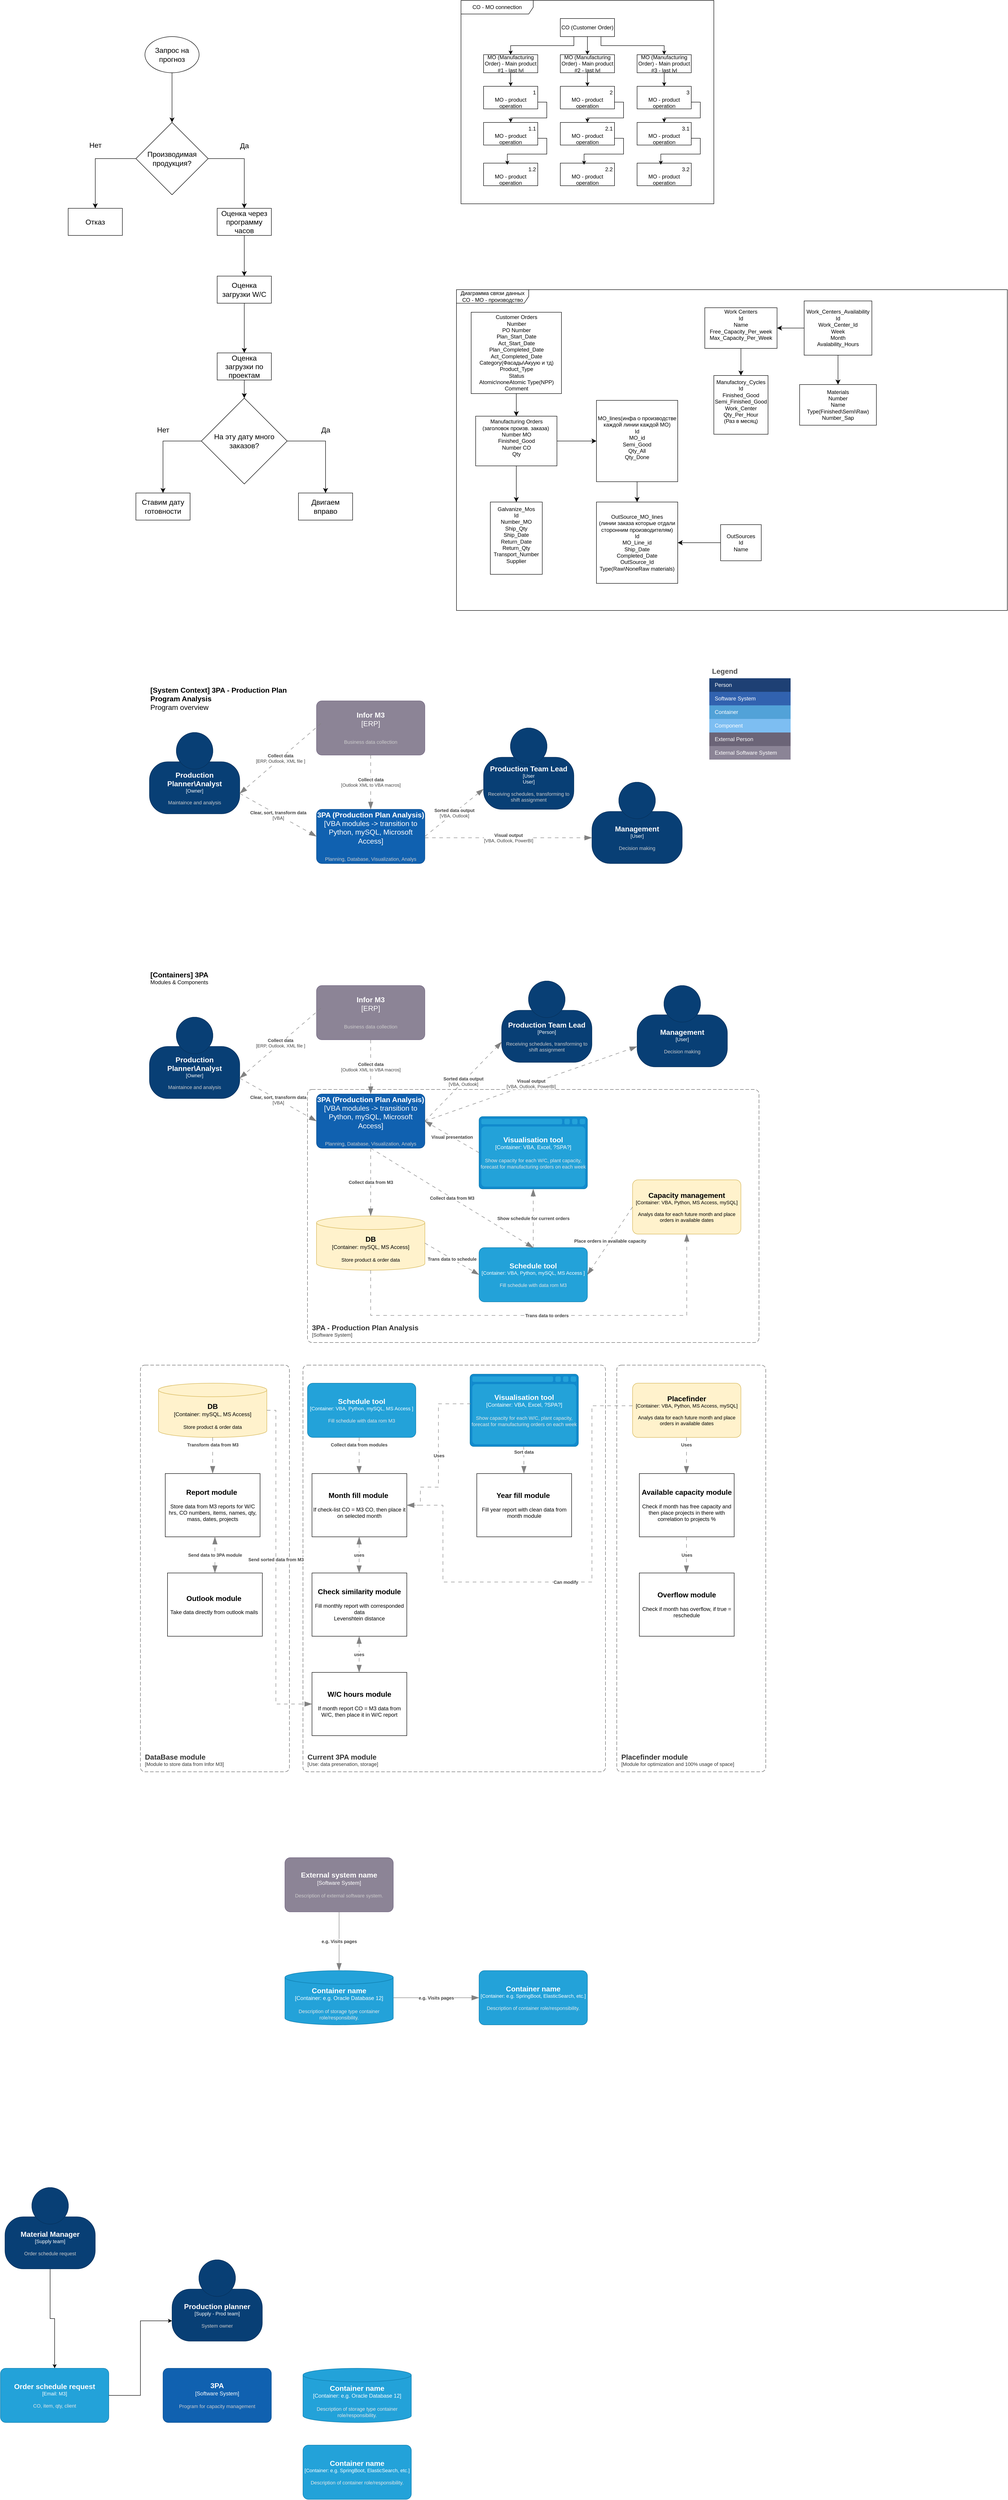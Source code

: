 <mxfile version="23.1.5" type="github">
  <diagram id="jrXY4hO8n29qiqvIHeQG" name="Page-1">
    <mxGraphModel dx="3156" dy="3904" grid="1" gridSize="10" guides="1" tooltips="1" connect="1" arrows="1" fold="1" page="0" pageScale="1" pageWidth="827" pageHeight="1169" math="0" shadow="0">
      <root>
        <mxCell id="0" />
        <mxCell id="1" parent="0" />
        <mxCell id="n138znTcwOguHpTBxl-C-11" value="" style="group" parent="1" vertex="1" connectable="0">
          <mxGeometry x="-1050" y="-1320" width="1180" height="400" as="geometry" />
        </mxCell>
        <object placeholders="1" c4Name="Production Planner\Analyst " c4Type="Owner" c4Description="Maintaince and analysis" label="&lt;font style=&quot;font-size: 16px&quot;&gt;&lt;b&gt;%c4Name%&lt;/b&gt;&lt;/font&gt;&lt;div&gt;[%c4Type%]&lt;/div&gt;&lt;br&gt;&lt;div&gt;&lt;font style=&quot;font-size: 11px&quot;&gt;&lt;font color=&quot;#cccccc&quot;&gt;%c4Description%&lt;/font&gt;&lt;/div&gt;" id="rVh3fXT_g2Ho22-3dsOA-1">
          <mxCell style="html=1;fontSize=11;dashed=0;whiteSpace=wrap;fillColor=#083F75;strokeColor=#06315C;fontColor=#ffffff;shape=mxgraph.c4.person2;align=center;metaEdit=1;points=[[0.5,0,0],[1,0.5,0],[1,0.75,0],[0.75,1,0],[0.5,1,0],[0.25,1,0],[0,0.75,0],[0,0.5,0]];resizable=0;" parent="n138znTcwOguHpTBxl-C-11" vertex="1">
            <mxGeometry y="110" width="200" height="180" as="geometry" />
          </mxCell>
        </object>
        <object placeholders="1" c4Name="3PA (Production Plan Analysis)" c4Type="VBA modules -&gt; transition to Python, mySQL, Microsoft Access" c4Description="Planning, Database, Visualization, Analys" label="&lt;font style=&quot;font-size: 16px&quot;&gt;&lt;b&gt;%c4Name%&lt;/b&gt;&lt;/font&gt;&lt;div&gt;[%c4Type%]&lt;/div&gt;&lt;br&gt;&lt;div&gt;&lt;font style=&quot;font-size: 11px&quot;&gt;&lt;font color=&quot;#cccccc&quot;&gt;%c4Description%&lt;/font&gt;&lt;/div&gt;" id="rVh3fXT_g2Ho22-3dsOA-3">
          <mxCell style="rounded=1;whiteSpace=wrap;html=1;labelBackgroundColor=none;fillColor=#1061B0;fontColor=#ffffff;align=center;arcSize=10;strokeColor=#0D5091;metaEdit=1;resizable=0;points=[[0.25,0,0],[0.5,0,0],[0.75,0,0],[1,0.25,0],[1,0.5,0],[1,0.75,0],[0.75,1,0],[0.5,1,0],[0.25,1,0],[0,0.75,0],[0,0.5,0],[0,0.25,0]];fontSize=16;" parent="n138znTcwOguHpTBxl-C-11" vertex="1">
            <mxGeometry x="370" y="280" width="240" height="120" as="geometry" />
          </mxCell>
        </object>
        <object placeholders="1" c4Name="Infor M3" c4Type="ERP" c4Description="Business data collection " label="&lt;font style=&quot;font-size: 16px&quot;&gt;&lt;b&gt;%c4Name%&lt;/b&gt;&lt;/font&gt;&lt;div&gt;[%c4Type%]&lt;/div&gt;&lt;br&gt;&lt;div&gt;&lt;font style=&quot;font-size: 11px&quot;&gt;&lt;font color=&quot;#cccccc&quot;&gt;%c4Description%&lt;/font&gt;&lt;/div&gt;" id="rVh3fXT_g2Ho22-3dsOA-4">
          <mxCell style="rounded=1;whiteSpace=wrap;html=1;labelBackgroundColor=none;fillColor=#8C8496;fontColor=#ffffff;align=center;arcSize=10;strokeColor=#736782;metaEdit=1;resizable=0;points=[[0.25,0,0],[0.5,0,0],[0.75,0,0],[1,0.25,0],[1,0.5,0],[1,0.75,0],[0.75,1,0],[0.5,1,0],[0.25,1,0],[0,0.75,0],[0,0.5,0],[0,0.25,0]];fontSize=16;" parent="n138znTcwOguHpTBxl-C-11" vertex="1">
            <mxGeometry x="370" y="40" width="240" height="120" as="geometry" />
          </mxCell>
        </object>
        <object placeholders="1" c4Name="Production Team Lead " c4Type="User&#xa;User" c4Description="Receiving schedules, transforming to &#xa;shift assignment" label="&lt;font style=&quot;font-size: 16px&quot;&gt;&lt;b&gt;%c4Name%&lt;/b&gt;&lt;/font&gt;&lt;div&gt;[%c4Type%]&lt;/div&gt;&lt;br&gt;&lt;div&gt;&lt;font style=&quot;font-size: 11px&quot;&gt;&lt;font color=&quot;#cccccc&quot;&gt;%c4Description%&lt;/font&gt;&lt;/div&gt;" id="rVh3fXT_g2Ho22-3dsOA-6">
          <mxCell style="html=1;fontSize=11;dashed=0;whiteSpace=wrap;fillColor=#083F75;strokeColor=#06315C;fontColor=#ffffff;shape=mxgraph.c4.person2;align=center;metaEdit=1;points=[[0.5,0,0],[1,0.5,0],[1,0.75,0],[0.75,1,0],[0.5,1,0],[0.25,1,0],[0,0.75,0],[0,0.5,0]];resizable=0;" parent="n138znTcwOguHpTBxl-C-11" vertex="1">
            <mxGeometry x="740" y="100" width="200" height="180" as="geometry" />
          </mxCell>
        </object>
        <object placeholders="1" c4Name="[System Context] 3PA - Production Plan Program Analysis" c4Type="ContainerScopeBoundary" c4Description="Program overview" label="&lt;font style=&quot;font-size: 16px&quot;&gt;&lt;b&gt;&lt;div style=&quot;text-align: left&quot;&gt;%c4Name%&lt;/div&gt;&lt;/b&gt;&lt;/font&gt;&lt;div style=&quot;text-align: left&quot;&gt;%c4Description%&lt;/div&gt;" id="rVh3fXT_g2Ho22-3dsOA-7">
          <mxCell style="text;html=1;strokeColor=none;fillColor=none;align=left;verticalAlign=top;whiteSpace=wrap;rounded=0;metaEdit=1;allowArrows=0;resizable=1;rotatable=0;connectable=0;recursiveResize=0;expand=0;pointerEvents=0;points=[[0.25,0,0],[0.5,0,0],[0.75,0,0],[1,0.25,0],[1,0.5,0],[1,0.75,0],[0.75,1,0],[0.5,1,0],[0.25,1,0],[0,0.75,0],[0,0.5,0],[0,0.25,0]];fontSize=16;" parent="n138znTcwOguHpTBxl-C-11" vertex="1">
            <mxGeometry width="310" height="40" as="geometry" />
          </mxCell>
        </object>
        <object placeholders="1" c4Type="Relationship" c4Technology="VBA" c4Description="Clear, sort, transform data" label="&lt;div style=&quot;text-align: left&quot;&gt;&lt;div style=&quot;text-align: center&quot;&gt;&lt;b&gt;%c4Description%&lt;/b&gt;&lt;/div&gt;&lt;div style=&quot;text-align: center&quot;&gt;[%c4Technology%]&lt;/div&gt;&lt;/div&gt;" id="rVh3fXT_g2Ho22-3dsOA-8">
          <mxCell style="endArrow=blockThin;html=1;fontSize=10;fontColor=#404040;strokeWidth=1;endFill=1;strokeColor=#828282;elbow=vertical;metaEdit=1;endSize=14;startSize=14;jumpStyle=arc;jumpSize=16;rounded=0;exitX=1;exitY=0.75;exitDx=0;exitDy=0;exitPerimeter=0;entryX=0;entryY=0.5;entryDx=0;entryDy=0;entryPerimeter=0;dashed=1;dashPattern=8 8;" parent="n138znTcwOguHpTBxl-C-11" source="rVh3fXT_g2Ho22-3dsOA-1" target="rVh3fXT_g2Ho22-3dsOA-3" edge="1">
            <mxGeometry width="240" relative="1" as="geometry">
              <mxPoint x="280" y="210" as="sourcePoint" />
              <mxPoint x="520" y="210" as="targetPoint" />
            </mxGeometry>
          </mxCell>
        </object>
        <object placeholders="1" c4Type="Relationship" c4Technology="ERP, Outlook, XML file " c4Description="Collect data" label="&lt;div style=&quot;text-align: left&quot;&gt;&lt;div style=&quot;text-align: center&quot;&gt;&lt;b&gt;%c4Description%&lt;/b&gt;&lt;/div&gt;&lt;div style=&quot;text-align: center&quot;&gt;[%c4Technology%]&lt;/div&gt;&lt;/div&gt;" id="rVh3fXT_g2Ho22-3dsOA-9">
          <mxCell style="endArrow=blockThin;html=1;fontSize=10;fontColor=#404040;strokeWidth=1;endFill=1;strokeColor=#828282;elbow=vertical;metaEdit=1;endSize=14;startSize=14;jumpStyle=arc;jumpSize=16;rounded=0;exitX=0;exitY=0.5;exitDx=0;exitDy=0;exitPerimeter=0;entryX=1;entryY=0.75;entryDx=0;entryDy=0;entryPerimeter=0;dashed=1;dashPattern=8 8;" parent="n138znTcwOguHpTBxl-C-11" target="rVh3fXT_g2Ho22-3dsOA-1" edge="1">
            <mxGeometry x="-0.002" width="240" relative="1" as="geometry">
              <mxPoint x="380" y="90" as="sourcePoint" />
              <mxPoint x="250" y="219.98" as="targetPoint" />
              <mxPoint as="offset" />
            </mxGeometry>
          </mxCell>
        </object>
        <object placeholders="1" c4Type="Relationship" c4Technology="Outlook XML to VBA macros" c4Description="Collect data" label="&lt;div style=&quot;text-align: left&quot;&gt;&lt;div style=&quot;text-align: center&quot;&gt;&lt;b&gt;%c4Description%&lt;/b&gt;&lt;/div&gt;&lt;div style=&quot;text-align: center&quot;&gt;[%c4Technology%]&lt;/div&gt;&lt;/div&gt;" id="rVh3fXT_g2Ho22-3dsOA-10">
          <mxCell style="endArrow=blockThin;html=1;fontSize=10;fontColor=#404040;strokeWidth=1;endFill=1;strokeColor=#828282;elbow=vertical;metaEdit=1;endSize=14;startSize=14;jumpStyle=arc;jumpSize=16;rounded=0;exitX=0.5;exitY=1;exitDx=0;exitDy=0;exitPerimeter=0;entryX=0.5;entryY=0;entryDx=0;entryDy=0;entryPerimeter=0;dashed=1;dashPattern=8 8;" parent="n138znTcwOguHpTBxl-C-11" source="rVh3fXT_g2Ho22-3dsOA-4" target="rVh3fXT_g2Ho22-3dsOA-3" edge="1">
            <mxGeometry width="240" relative="1" as="geometry">
              <mxPoint x="430" y="230" as="sourcePoint" />
              <mxPoint x="670" y="230" as="targetPoint" />
              <mxPoint as="offset" />
            </mxGeometry>
          </mxCell>
        </object>
        <object placeholders="1" c4Type="Relationship" c4Technology="VBA, Outlook" c4Description="Sorted data output " label="&lt;div style=&quot;text-align: left&quot;&gt;&lt;div style=&quot;text-align: center&quot;&gt;&lt;b&gt;%c4Description%&lt;/b&gt;&lt;/div&gt;&lt;div style=&quot;text-align: center&quot;&gt;[%c4Technology%]&lt;/div&gt;&lt;/div&gt;" id="rVh3fXT_g2Ho22-3dsOA-11">
          <mxCell style="endArrow=blockThin;html=1;fontSize=10;fontColor=#404040;strokeWidth=1;endFill=1;strokeColor=#828282;elbow=vertical;metaEdit=1;endSize=14;startSize=14;jumpStyle=arc;jumpSize=16;rounded=0;exitX=1;exitY=0.5;exitDx=0;exitDy=0;exitPerimeter=0;entryX=0;entryY=0.75;entryDx=0;entryDy=0;entryPerimeter=0;dashed=1;dashPattern=8 8;" parent="n138znTcwOguHpTBxl-C-11" source="rVh3fXT_g2Ho22-3dsOA-3" target="rVh3fXT_g2Ho22-3dsOA-6" edge="1">
            <mxGeometry x="0.001" width="240" relative="1" as="geometry">
              <mxPoint x="660" y="360" as="sourcePoint" />
              <mxPoint x="900" y="360" as="targetPoint" />
              <mxPoint as="offset" />
            </mxGeometry>
          </mxCell>
        </object>
        <object placeholders="1" c4Name="Management" c4Type="User" c4Description="Decision making" label="&lt;font style=&quot;font-size: 16px&quot;&gt;&lt;b&gt;%c4Name%&lt;/b&gt;&lt;/font&gt;&lt;div&gt;[%c4Type%]&lt;/div&gt;&lt;br&gt;&lt;div&gt;&lt;font style=&quot;font-size: 11px&quot;&gt;&lt;font color=&quot;#cccccc&quot;&gt;%c4Description%&lt;/font&gt;&lt;/div&gt;" id="n138znTcwOguHpTBxl-C-1">
          <mxCell style="html=1;fontSize=11;dashed=0;whiteSpace=wrap;fillColor=#083F75;strokeColor=#06315C;fontColor=#ffffff;shape=mxgraph.c4.person2;align=center;metaEdit=1;points=[[0.5,0,0],[1,0.5,0],[1,0.75,0],[0.75,1,0],[0.5,1,0],[0.25,1,0],[0,0.75,0],[0,0.5,0]];resizable=0;" parent="n138znTcwOguHpTBxl-C-11" vertex="1">
            <mxGeometry x="980" y="220" width="200" height="180" as="geometry" />
          </mxCell>
        </object>
        <object placeholders="1" c4Type="Relationship" c4Technology="VBA, Outlook, PowerBI" c4Description="Visual output " label="&lt;div style=&quot;text-align: left&quot;&gt;&lt;div style=&quot;text-align: center&quot;&gt;&lt;b&gt;%c4Description%&lt;/b&gt;&lt;/div&gt;&lt;div style=&quot;text-align: center&quot;&gt;[%c4Technology%]&lt;/div&gt;&lt;/div&gt;" id="n138znTcwOguHpTBxl-C-2">
          <mxCell style="endArrow=blockThin;html=1;fontSize=10;fontColor=#404040;strokeWidth=1;endFill=1;strokeColor=#828282;elbow=vertical;metaEdit=1;endSize=14;startSize=14;jumpStyle=arc;jumpSize=16;rounded=0;dashed=1;dashPattern=8 8;" parent="n138znTcwOguHpTBxl-C-11" edge="1">
            <mxGeometry x="0.001" width="240" relative="1" as="geometry">
              <mxPoint x="610" y="343" as="sourcePoint" />
              <mxPoint x="980" y="343" as="targetPoint" />
              <mxPoint as="offset" />
            </mxGeometry>
          </mxCell>
        </object>
        <mxCell id="n138znTcwOguHpTBxl-C-12" value="" style="group" parent="1" vertex="1" connectable="0">
          <mxGeometry x="-1050" y="-690" width="1350" height="830" as="geometry" />
        </mxCell>
        <object placeholders="1" c4Name="[Containers] 3PA" c4Type="ContainerDiagramTitle" c4Description="Modules &amp; Components " label="&lt;font style=&quot;font-size: 16px&quot;&gt;&lt;b&gt;&lt;div style=&quot;text-align: left&quot;&gt;%c4Name%&lt;/div&gt;&lt;/b&gt;&lt;/font&gt;&lt;div style=&quot;text-align: left&quot;&gt;%c4Description%&lt;/div&gt;" id="JKiIZta1AgnHO22XSfvL-1">
          <mxCell style="text;html=1;strokeColor=none;fillColor=none;align=left;verticalAlign=top;whiteSpace=wrap;rounded=0;metaEdit=1;allowArrows=0;resizable=1;rotatable=0;connectable=0;recursiveResize=0;expand=0;pointerEvents=0;points=[[0.25,0,0],[0.5,0,0],[0.75,0,0],[1,0.25,0],[1,0.5,0],[1,0.75,0],[0.75,1,0],[0.5,1,0],[0.25,1,0],[0,0.75,0],[0,0.5,0],[0,0.25,0]];" parent="n138znTcwOguHpTBxl-C-12" vertex="1">
            <mxGeometry width="260" height="40" as="geometry" />
          </mxCell>
        </object>
        <object placeholders="1" c4Name="Production Planner\Analyst " c4Type="Owner" c4Description="Maintaince and analysis" label="&lt;font style=&quot;font-size: 16px&quot;&gt;&lt;b&gt;%c4Name%&lt;/b&gt;&lt;/font&gt;&lt;div&gt;[%c4Type%]&lt;/div&gt;&lt;br&gt;&lt;div&gt;&lt;font style=&quot;font-size: 11px&quot;&gt;&lt;font color=&quot;#cccccc&quot;&gt;%c4Description%&lt;/font&gt;&lt;/div&gt;" id="JKiIZta1AgnHO22XSfvL-2">
          <mxCell style="html=1;fontSize=11;dashed=0;whiteSpace=wrap;fillColor=#083F75;strokeColor=#06315C;fontColor=#ffffff;shape=mxgraph.c4.person2;align=center;metaEdit=1;points=[[0.5,0,0],[1,0.5,0],[1,0.75,0],[0.75,1,0],[0.5,1,0],[0.25,1,0],[0,0.75,0],[0,0.5,0]];resizable=0;" parent="n138znTcwOguHpTBxl-C-12" vertex="1">
            <mxGeometry y="110" width="200" height="180" as="geometry" />
          </mxCell>
        </object>
        <object placeholders="1" c4Name="3PA (Production Plan Analysis)" c4Type="VBA modules -&gt; transition to Python, mySQL, Microsoft Access" c4Description="Planning, Database, Visualization, Analys" label="&lt;font style=&quot;font-size: 16px&quot;&gt;&lt;b&gt;%c4Name%&lt;/b&gt;&lt;/font&gt;&lt;div&gt;[%c4Type%]&lt;/div&gt;&lt;br&gt;&lt;div&gt;&lt;font style=&quot;font-size: 11px&quot;&gt;&lt;font color=&quot;#cccccc&quot;&gt;%c4Description%&lt;/font&gt;&lt;/div&gt;" id="JKiIZta1AgnHO22XSfvL-3">
          <mxCell style="rounded=1;whiteSpace=wrap;html=1;labelBackgroundColor=none;fillColor=#1061B0;fontColor=#ffffff;align=center;arcSize=10;strokeColor=#0D5091;metaEdit=1;resizable=0;points=[[0.25,0,0],[0.5,0,0],[0.75,0,0],[1,0.25,0],[1,0.5,0],[1,0.75,0],[0.75,1,0],[0.5,1,0],[0.25,1,0],[0,0.75,0],[0,0.5,0],[0,0.25,0]];fontSize=16;" parent="n138znTcwOguHpTBxl-C-12" vertex="1">
            <mxGeometry x="370" y="280" width="240" height="120" as="geometry" />
          </mxCell>
        </object>
        <object placeholders="1" c4Name="Infor M3" c4Type="ERP" c4Description="Business data collection " label="&lt;font style=&quot;font-size: 16px&quot;&gt;&lt;b&gt;%c4Name%&lt;/b&gt;&lt;/font&gt;&lt;div&gt;[%c4Type%]&lt;/div&gt;&lt;br&gt;&lt;div&gt;&lt;font style=&quot;font-size: 11px&quot;&gt;&lt;font color=&quot;#cccccc&quot;&gt;%c4Description%&lt;/font&gt;&lt;/div&gt;" id="JKiIZta1AgnHO22XSfvL-4">
          <mxCell style="rounded=1;whiteSpace=wrap;html=1;labelBackgroundColor=none;fillColor=#8C8496;fontColor=#ffffff;align=center;arcSize=10;strokeColor=#736782;metaEdit=1;resizable=0;points=[[0.25,0,0],[0.5,0,0],[0.75,0,0],[1,0.25,0],[1,0.5,0],[1,0.75,0],[0.75,1,0],[0.5,1,0],[0.25,1,0],[0,0.75,0],[0,0.5,0],[0,0.25,0]];fontSize=16;" parent="n138znTcwOguHpTBxl-C-12" vertex="1">
            <mxGeometry x="370" y="40" width="240" height="120" as="geometry" />
          </mxCell>
        </object>
        <object placeholders="1" c4Name="Production Team Lead " c4Type="Person" c4Description="Receiving schedules, transforming to &#xa;shift assignment" label="&lt;font style=&quot;font-size: 16px&quot;&gt;&lt;b&gt;%c4Name%&lt;/b&gt;&lt;/font&gt;&lt;div&gt;[%c4Type%]&lt;/div&gt;&lt;br&gt;&lt;div&gt;&lt;font style=&quot;font-size: 11px&quot;&gt;&lt;font color=&quot;#cccccc&quot;&gt;%c4Description%&lt;/font&gt;&lt;/div&gt;" id="JKiIZta1AgnHO22XSfvL-5">
          <mxCell style="html=1;fontSize=11;dashed=0;whiteSpace=wrap;fillColor=#083F75;strokeColor=#06315C;fontColor=#ffffff;shape=mxgraph.c4.person2;align=center;metaEdit=1;points=[[0.5,0,0],[1,0.5,0],[1,0.75,0],[0.75,1,0],[0.5,1,0],[0.25,1,0],[0,0.75,0],[0,0.5,0]];resizable=0;" parent="n138znTcwOguHpTBxl-C-12" vertex="1">
            <mxGeometry x="780" y="30" width="200" height="180" as="geometry" />
          </mxCell>
        </object>
        <object placeholders="1" c4Type="Relationship" c4Technology="VBA" c4Description="Clear, sort, transform data" label="&lt;div style=&quot;text-align: left&quot;&gt;&lt;div style=&quot;text-align: center&quot;&gt;&lt;b&gt;%c4Description%&lt;/b&gt;&lt;/div&gt;&lt;div style=&quot;text-align: center&quot;&gt;[%c4Technology%]&lt;/div&gt;&lt;/div&gt;" id="JKiIZta1AgnHO22XSfvL-6">
          <mxCell style="endArrow=blockThin;html=1;fontSize=10;fontColor=#404040;strokeWidth=1;endFill=1;strokeColor=#828282;elbow=vertical;metaEdit=1;endSize=14;startSize=14;jumpStyle=arc;jumpSize=16;rounded=0;exitX=1;exitY=0.75;exitDx=0;exitDy=0;exitPerimeter=0;entryX=0;entryY=0.5;entryDx=0;entryDy=0;entryPerimeter=0;dashed=1;dashPattern=8 8;" parent="n138znTcwOguHpTBxl-C-12" source="JKiIZta1AgnHO22XSfvL-2" target="JKiIZta1AgnHO22XSfvL-3" edge="1">
            <mxGeometry width="240" relative="1" as="geometry">
              <mxPoint x="280" y="210" as="sourcePoint" />
              <mxPoint x="520" y="210" as="targetPoint" />
            </mxGeometry>
          </mxCell>
        </object>
        <object placeholders="1" c4Type="Relationship" c4Technology="ERP, Outlook, XML file " c4Description="Collect data" label="&lt;div style=&quot;text-align: left&quot;&gt;&lt;div style=&quot;text-align: center&quot;&gt;&lt;b&gt;%c4Description%&lt;/b&gt;&lt;/div&gt;&lt;div style=&quot;text-align: center&quot;&gt;[%c4Technology%]&lt;/div&gt;&lt;/div&gt;" id="JKiIZta1AgnHO22XSfvL-7">
          <mxCell style="endArrow=blockThin;html=1;fontSize=10;fontColor=#404040;strokeWidth=1;endFill=1;strokeColor=#828282;elbow=vertical;metaEdit=1;endSize=14;startSize=14;jumpStyle=arc;jumpSize=16;rounded=0;exitX=0;exitY=0.5;exitDx=0;exitDy=0;exitPerimeter=0;entryX=1;entryY=0.75;entryDx=0;entryDy=0;entryPerimeter=0;dashed=1;dashPattern=8 8;" parent="n138znTcwOguHpTBxl-C-12" target="JKiIZta1AgnHO22XSfvL-2" edge="1">
            <mxGeometry x="-0.002" width="240" relative="1" as="geometry">
              <mxPoint x="380" y="90" as="sourcePoint" />
              <mxPoint x="250" y="219.98" as="targetPoint" />
              <mxPoint as="offset" />
            </mxGeometry>
          </mxCell>
        </object>
        <object placeholders="1" c4Type="Relationship" c4Technology="Outlook XML to VBA macros" c4Description="Collect data" label="&lt;div style=&quot;text-align: left&quot;&gt;&lt;div style=&quot;text-align: center&quot;&gt;&lt;b&gt;%c4Description%&lt;/b&gt;&lt;/div&gt;&lt;div style=&quot;text-align: center&quot;&gt;[%c4Technology%]&lt;/div&gt;&lt;/div&gt;" id="JKiIZta1AgnHO22XSfvL-8">
          <mxCell style="endArrow=blockThin;html=1;fontSize=10;fontColor=#404040;strokeWidth=1;endFill=1;strokeColor=#828282;elbow=vertical;metaEdit=1;endSize=14;startSize=14;jumpStyle=arc;jumpSize=16;rounded=0;exitX=0.5;exitY=1;exitDx=0;exitDy=0;exitPerimeter=0;entryX=0.5;entryY=0;entryDx=0;entryDy=0;entryPerimeter=0;dashed=1;dashPattern=8 8;" parent="n138znTcwOguHpTBxl-C-12" source="JKiIZta1AgnHO22XSfvL-4" target="JKiIZta1AgnHO22XSfvL-3" edge="1">
            <mxGeometry width="240" relative="1" as="geometry">
              <mxPoint x="430" y="230" as="sourcePoint" />
              <mxPoint x="670" y="230" as="targetPoint" />
            </mxGeometry>
          </mxCell>
        </object>
        <object placeholders="1" c4Type="Relationship" c4Technology="VBA, Outlook" c4Description="Sorted data output " label="&lt;div style=&quot;text-align: left&quot;&gt;&lt;div style=&quot;text-align: center&quot;&gt;&lt;b&gt;%c4Description%&lt;/b&gt;&lt;/div&gt;&lt;div style=&quot;text-align: center&quot;&gt;[%c4Technology%]&lt;/div&gt;&lt;/div&gt;" id="JKiIZta1AgnHO22XSfvL-9">
          <mxCell style="endArrow=blockThin;html=1;fontSize=10;fontColor=#404040;strokeWidth=1;endFill=1;strokeColor=#828282;elbow=vertical;metaEdit=1;endSize=14;startSize=14;jumpStyle=arc;jumpSize=16;rounded=0;exitX=1;exitY=0.5;exitDx=0;exitDy=0;exitPerimeter=0;entryX=0;entryY=0.75;entryDx=0;entryDy=0;entryPerimeter=0;dashed=1;dashPattern=8 8;" parent="n138znTcwOguHpTBxl-C-12" source="JKiIZta1AgnHO22XSfvL-3" target="JKiIZta1AgnHO22XSfvL-5" edge="1">
            <mxGeometry x="0.001" width="240" relative="1" as="geometry">
              <mxPoint x="660" y="360" as="sourcePoint" />
              <mxPoint x="900" y="360" as="targetPoint" />
              <mxPoint as="offset" />
            </mxGeometry>
          </mxCell>
        </object>
        <object placeholders="1" c4Name="3PA - Production Plan Analysis" c4Type="SystemScopeBoundary" c4Application="Software System" label="&lt;font style=&quot;font-size: 16px&quot;&gt;&lt;b&gt;&lt;div style=&quot;text-align: left&quot;&gt;%c4Name%&lt;/div&gt;&lt;/b&gt;&lt;/font&gt;&lt;div style=&quot;text-align: left&quot;&gt;[%c4Application%]&lt;/div&gt;" id="JKiIZta1AgnHO22XSfvL-12">
          <mxCell style="rounded=1;fontSize=11;whiteSpace=wrap;html=1;dashed=1;arcSize=20;fillColor=none;strokeColor=#666666;fontColor=#333333;labelBackgroundColor=none;align=left;verticalAlign=bottom;labelBorderColor=none;spacingTop=0;spacing=10;dashPattern=8 4;metaEdit=1;rotatable=0;perimeter=rectanglePerimeter;noLabel=0;labelPadding=0;allowArrows=0;connectable=0;expand=0;recursiveResize=0;editable=1;pointerEvents=0;absoluteArcSize=1;points=[[0.25,0,0],[0.5,0,0],[0.75,0,0],[1,0.25,0],[1,0.5,0],[1,0.75,0],[0.75,1,0],[0.5,1,0],[0.25,1,0],[0,0.75,0],[0,0.5,0],[0,0.25,0]];" parent="n138znTcwOguHpTBxl-C-12" vertex="1">
            <mxGeometry x="350" y="270" width="1000" height="560" as="geometry" />
          </mxCell>
        </object>
        <object placeholders="1" c4Type="DB" c4Container="Container" c4Technology="mySQL, MS Access" c4Description="Store product &amp; order data " label="&lt;font style=&quot;font-size: 16px&quot;&gt;&lt;b&gt;%c4Type%&lt;/b&gt;&lt;/font&gt;&lt;div&gt;[%c4Container%:&amp;nbsp;%c4Technology%]&lt;/div&gt;&lt;br&gt;&lt;div&gt;&lt;font style=&quot;font-size: 11px&quot;&gt;&lt;font&gt;%c4Description%&lt;/font&gt;&lt;/font&gt;&lt;/div&gt;" id="JKiIZta1AgnHO22XSfvL-13">
          <mxCell style="shape=cylinder3;size=15;whiteSpace=wrap;html=1;boundedLbl=1;rounded=0;labelBackgroundColor=none;fillColor=#fff2cc;fontSize=12;align=center;strokeColor=#d6b656;metaEdit=1;points=[[0.5,0,0],[1,0.25,0],[1,0.5,0],[1,0.75,0],[0.5,1,0],[0,0.75,0],[0,0.5,0],[0,0.25,0]];resizable=0;fontColor=default;" parent="n138znTcwOguHpTBxl-C-12" vertex="1">
            <mxGeometry x="370" y="550" width="240" height="120" as="geometry" />
          </mxCell>
        </object>
        <object placeholders="1" c4Name="Schedule tool" c4Type="Container" c4Technology="VBA, Python, mySQL, MS Access " c4Description="Fill schedule with data rom M3" label="&lt;font style=&quot;font-size: 16px&quot;&gt;&lt;b&gt;%c4Name%&lt;/b&gt;&lt;/font&gt;&lt;div&gt;[%c4Type%: %c4Technology%]&lt;/div&gt;&lt;br&gt;&lt;div&gt;&lt;font style=&quot;font-size: 11px&quot;&gt;&lt;font color=&quot;#E6E6E6&quot;&gt;%c4Description%&lt;/font&gt;&lt;/div&gt;" id="JKiIZta1AgnHO22XSfvL-14">
          <mxCell style="rounded=1;whiteSpace=wrap;html=1;fontSize=11;labelBackgroundColor=none;fillColor=#23A2D9;fontColor=#ffffff;align=center;arcSize=10;strokeColor=#0E7DAD;metaEdit=1;resizable=0;points=[[0.25,0,0],[0.5,0,0],[0.75,0,0],[1,0.25,0],[1,0.5,0],[1,0.75,0],[0.75,1,0],[0.5,1,0],[0.25,1,0],[0,0.75,0],[0,0.5,0],[0,0.25,0]];" parent="n138znTcwOguHpTBxl-C-12" vertex="1">
            <mxGeometry x="730" y="620" width="240" height="120" as="geometry" />
          </mxCell>
        </object>
        <object placeholders="1" c4Type="Visualisation tool" c4Container="Container" c4Technology="VBA, Excel, ?SPA?" c4Description="Show capacity for each W/C, plant capacity, forecast for manufacturing orders on each week" label="&lt;font style=&quot;font-size: 16px&quot;&gt;&lt;b&gt;%c4Type%&lt;/b&gt;&lt;/font&gt;&lt;div&gt;[%c4Container%:&amp;nbsp;%c4Technology%]&lt;/div&gt;&lt;br&gt;&lt;div&gt;&lt;font style=&quot;font-size: 11px&quot;&gt;&lt;font color=&quot;#E6E6E6&quot;&gt;%c4Description%&lt;/font&gt;&lt;/div&gt;" id="JKiIZta1AgnHO22XSfvL-15">
          <mxCell style="shape=mxgraph.c4.webBrowserContainer2;whiteSpace=wrap;html=1;boundedLbl=1;rounded=0;labelBackgroundColor=none;strokeColor=#118ACD;fillColor=#23A2D9;strokeColor=#118ACD;strokeColor2=#0E7DAD;fontSize=12;fontColor=#ffffff;align=center;metaEdit=1;points=[[0.5,0,0],[1,0.25,0],[1,0.5,0],[1,0.75,0],[0.5,1,0],[0,0.75,0],[0,0.5,0],[0,0.25,0]];resizable=0;" parent="n138znTcwOguHpTBxl-C-12" vertex="1">
            <mxGeometry x="730" y="330" width="240" height="160" as="geometry" />
          </mxCell>
        </object>
        <object placeholders="1" c4Name="Capacity management" c4Type="Container" c4Technology="VBA, Python, MS Access, mySQL" c4Description="Analys data for each future month and place orders in available dates " label="&lt;font style=&quot;font-size: 16px&quot;&gt;&lt;b&gt;%c4Name%&lt;/b&gt;&lt;/font&gt;&lt;div&gt;[%c4Type%: %c4Technology%]&lt;/div&gt;&lt;br&gt;&lt;div&gt;&lt;font style=&quot;font-size: 11px&quot;&gt;&lt;font&gt;%c4Description%&lt;/font&gt;&lt;/font&gt;&lt;/div&gt;" id="JKiIZta1AgnHO22XSfvL-16">
          <mxCell style="rounded=1;whiteSpace=wrap;html=1;fontSize=11;labelBackgroundColor=none;align=center;arcSize=10;metaEdit=1;resizable=0;points=[[0.25,0,0],[0.5,0,0],[0.75,0,0],[1,0.25,0],[1,0.5,0],[1,0.75,0],[0.75,1,0],[0.5,1,0],[0.25,1,0],[0,0.75,0],[0,0.5,0],[0,0.25,0]];fillColor=#fff2cc;strokeColor=#d6b656;fontColor=default;" parent="n138znTcwOguHpTBxl-C-12" vertex="1">
            <mxGeometry x="1070" y="470" width="240" height="120" as="geometry" />
          </mxCell>
        </object>
        <object placeholders="1" c4Type="Relationship" c4Description="Collect data from M3" label="&lt;div style=&quot;text-align: left&quot;&gt;&lt;div style=&quot;text-align: center&quot;&gt;&lt;b&gt;%c4Description%&lt;/b&gt;&lt;/div&gt;" id="JKiIZta1AgnHO22XSfvL-17">
          <mxCell style="endArrow=blockThin;html=1;fontSize=10;fontColor=#404040;strokeWidth=1;endFill=1;strokeColor=#828282;elbow=vertical;metaEdit=1;endSize=14;startSize=14;jumpStyle=arc;jumpSize=16;rounded=0;exitX=0.5;exitY=1;exitDx=0;exitDy=0;exitPerimeter=0;dashed=1;dashPattern=8 8;" parent="n138znTcwOguHpTBxl-C-12" source="JKiIZta1AgnHO22XSfvL-3" edge="1">
            <mxGeometry width="240" relative="1" as="geometry">
              <mxPoint x="510" y="480" as="sourcePoint" />
              <mxPoint x="490" y="550" as="targetPoint" />
            </mxGeometry>
          </mxCell>
        </object>
        <object placeholders="1" c4Type="Relationship" c4Description="Trans data to schedule" label="&lt;div style=&quot;text-align: left&quot;&gt;&lt;div style=&quot;text-align: center&quot;&gt;&lt;b&gt;%c4Description%&lt;/b&gt;&lt;/div&gt;" id="JKiIZta1AgnHO22XSfvL-18">
          <mxCell style="endArrow=blockThin;html=1;fontSize=10;fontColor=#404040;strokeWidth=1;endFill=1;strokeColor=#828282;elbow=vertical;metaEdit=1;endSize=14;startSize=14;jumpStyle=arc;jumpSize=16;rounded=0;exitX=1;exitY=0.5;exitDx=0;exitDy=0;exitPerimeter=0;dashed=1;dashPattern=8 8;entryX=0;entryY=0.5;entryDx=0;entryDy=0;entryPerimeter=0;verticalAlign=middle;" parent="n138znTcwOguHpTBxl-C-12" source="JKiIZta1AgnHO22XSfvL-13" target="JKiIZta1AgnHO22XSfvL-14" edge="1">
            <mxGeometry width="240" relative="1" as="geometry">
              <mxPoint x="650" y="630" as="sourcePoint" />
              <mxPoint x="650" y="780" as="targetPoint" />
            </mxGeometry>
          </mxCell>
        </object>
        <object placeholders="1" c4Type="Relationship" c4Description="Place orders in available capacity " label="&lt;div style=&quot;text-align: left&quot;&gt;&lt;div style=&quot;text-align: center&quot;&gt;&lt;b&gt;%c4Description%&lt;/b&gt;&lt;/div&gt;" id="JKiIZta1AgnHO22XSfvL-20">
          <mxCell style="endArrow=blockThin;html=1;fontSize=10;fontColor=#404040;strokeWidth=1;endFill=1;strokeColor=#828282;elbow=vertical;metaEdit=1;endSize=14;startSize=14;jumpStyle=arc;jumpSize=16;rounded=0;exitX=0;exitY=0.5;exitDx=0;exitDy=0;exitPerimeter=0;dashed=1;dashPattern=8 8;entryX=1;entryY=0.5;entryDx=0;entryDy=0;entryPerimeter=0;" parent="n138znTcwOguHpTBxl-C-12" source="JKiIZta1AgnHO22XSfvL-16" target="JKiIZta1AgnHO22XSfvL-14" edge="1">
            <mxGeometry width="240" relative="1" as="geometry">
              <mxPoint x="620" y="620" as="sourcePoint" />
              <mxPoint x="1010" y="570" as="targetPoint" />
            </mxGeometry>
          </mxCell>
        </object>
        <object placeholders="1" c4Type="Relationship" c4Description="Show schedule for current orders" label="&lt;div style=&quot;text-align: left&quot;&gt;&lt;div style=&quot;text-align: center&quot;&gt;&lt;b&gt;%c4Description%&lt;/b&gt;&lt;/div&gt;" id="JKiIZta1AgnHO22XSfvL-22">
          <mxCell style="endArrow=blockThin;html=1;fontSize=10;fontColor=#404040;strokeWidth=1;endFill=1;strokeColor=#828282;elbow=vertical;metaEdit=1;endSize=14;startSize=14;jumpStyle=arc;jumpSize=16;rounded=0;exitX=0.5;exitY=0;exitDx=0;exitDy=0;exitPerimeter=0;dashed=1;dashPattern=8 8;entryX=0.5;entryY=1;entryDx=0;entryDy=0;entryPerimeter=0;" parent="n138znTcwOguHpTBxl-C-12" source="JKiIZta1AgnHO22XSfvL-14" target="JKiIZta1AgnHO22XSfvL-15" edge="1">
            <mxGeometry width="240" relative="1" as="geometry">
              <mxPoint x="1220" y="560" as="sourcePoint" />
              <mxPoint x="980" y="420" as="targetPoint" />
            </mxGeometry>
          </mxCell>
        </object>
        <object placeholders="1" c4Type="Relationship" c4Description="Trans data to orders" label="&lt;div style=&quot;text-align: left&quot;&gt;&lt;div style=&quot;text-align: center&quot;&gt;&lt;b&gt;%c4Description%&lt;/b&gt;&lt;/div&gt;" id="JKiIZta1AgnHO22XSfvL-23">
          <mxCell style="endArrow=blockThin;html=1;fontSize=10;fontColor=#404040;strokeWidth=1;endFill=1;strokeColor=#828282;elbow=vertical;metaEdit=1;endSize=14;startSize=14;jumpStyle=arc;jumpSize=16;rounded=0;exitX=0.5;exitY=1;exitDx=0;exitDy=0;exitPerimeter=0;dashed=1;dashPattern=8 8;entryX=0.5;entryY=1;entryDx=0;entryDy=0;entryPerimeter=0;edgeStyle=orthogonalEdgeStyle;" parent="n138znTcwOguHpTBxl-C-12" source="JKiIZta1AgnHO22XSfvL-13" target="JKiIZta1AgnHO22XSfvL-16" edge="1">
            <mxGeometry width="240" relative="1" as="geometry">
              <mxPoint x="860" y="630" as="sourcePoint" />
              <mxPoint x="860" y="500" as="targetPoint" />
              <Array as="points">
                <mxPoint x="490" y="770" />
                <mxPoint x="1190" y="770" />
              </Array>
            </mxGeometry>
          </mxCell>
        </object>
        <object placeholders="1" c4Type="Relationship" c4Description="Visual presentation" label="&lt;div style=&quot;text-align: left&quot;&gt;&lt;div style=&quot;text-align: center&quot;&gt;&lt;b&gt;%c4Description%&lt;/b&gt;&lt;/div&gt;" id="JKiIZta1AgnHO22XSfvL-24">
          <mxCell style="endArrow=blockThin;html=1;fontSize=10;fontColor=#404040;strokeWidth=1;endFill=1;strokeColor=#828282;elbow=vertical;metaEdit=1;endSize=14;startSize=14;jumpStyle=arc;jumpSize=16;rounded=0;exitX=0;exitY=0.5;exitDx=0;exitDy=0;exitPerimeter=0;dashed=1;dashPattern=8 8;entryX=1;entryY=0.5;entryDx=0;entryDy=0;entryPerimeter=0;" parent="n138znTcwOguHpTBxl-C-12" source="JKiIZta1AgnHO22XSfvL-15" target="JKiIZta1AgnHO22XSfvL-3" edge="1">
            <mxGeometry width="240" relative="1" as="geometry">
              <mxPoint x="1220" y="560" as="sourcePoint" />
              <mxPoint x="980" y="420" as="targetPoint" />
            </mxGeometry>
          </mxCell>
        </object>
        <object placeholders="1" c4Name="Management" c4Type="User" c4Description="Decision making" label="&lt;font style=&quot;font-size: 16px&quot;&gt;&lt;b&gt;%c4Name%&lt;/b&gt;&lt;/font&gt;&lt;div&gt;[%c4Type%]&lt;/div&gt;&lt;br&gt;&lt;div&gt;&lt;font style=&quot;font-size: 11px&quot;&gt;&lt;font color=&quot;#cccccc&quot;&gt;%c4Description%&lt;/font&gt;&lt;/div&gt;" id="n138znTcwOguHpTBxl-C-3">
          <mxCell style="html=1;fontSize=11;dashed=0;whiteSpace=wrap;fillColor=#083F75;strokeColor=#06315C;fontColor=#ffffff;shape=mxgraph.c4.person2;align=center;metaEdit=1;points=[[0.5,0,0],[1,0.5,0],[1,0.75,0],[0.75,1,0],[0.5,1,0],[0.25,1,0],[0,0.75,0],[0,0.5,0]];resizable=0;" parent="n138znTcwOguHpTBxl-C-12" vertex="1">
            <mxGeometry x="1080" y="40" width="200" height="180" as="geometry" />
          </mxCell>
        </object>
        <object placeholders="1" c4Type="Relationship" c4Technology="VBA, Outlook, PowerBI" c4Description="Visual output" label="&lt;div style=&quot;text-align: left&quot;&gt;&lt;div style=&quot;text-align: center&quot;&gt;&lt;b&gt;%c4Description%&lt;/b&gt;&lt;/div&gt;&lt;div style=&quot;text-align: center&quot;&gt;[%c4Technology%]&lt;/div&gt;&lt;/div&gt;" id="n138znTcwOguHpTBxl-C-4">
          <mxCell style="endArrow=blockThin;html=1;fontSize=10;fontColor=#404040;strokeWidth=1;endFill=1;strokeColor=#828282;elbow=vertical;metaEdit=1;endSize=14;startSize=14;jumpStyle=arc;jumpSize=16;rounded=0;dashed=1;dashPattern=8 8;exitX=1;exitY=0.5;exitDx=0;exitDy=0;exitPerimeter=0;entryX=0;entryY=0.75;entryDx=0;entryDy=0;entryPerimeter=0;" parent="n138znTcwOguHpTBxl-C-12" source="JKiIZta1AgnHO22XSfvL-3" target="n138znTcwOguHpTBxl-C-3" edge="1">
            <mxGeometry x="0.001" width="240" relative="1" as="geometry">
              <mxPoint x="660" y="153" as="sourcePoint" />
              <mxPoint x="1030" y="153" as="targetPoint" />
              <mxPoint as="offset" />
            </mxGeometry>
          </mxCell>
        </object>
        <object placeholders="1" c4Type="Relationship" c4Description="Collect data from M3" label="&lt;div style=&quot;text-align: left&quot;&gt;&lt;div style=&quot;text-align: center&quot;&gt;&lt;b&gt;%c4Description%&lt;/b&gt;&lt;/div&gt;" id="n138znTcwOguHpTBxl-C-5">
          <mxCell style="endArrow=blockThin;html=1;fontSize=10;fontColor=#404040;strokeWidth=1;endFill=1;strokeColor=#828282;elbow=vertical;metaEdit=1;endSize=14;startSize=14;jumpStyle=arc;jumpSize=16;rounded=0;exitX=0.5;exitY=1;exitDx=0;exitDy=0;exitPerimeter=0;dashed=1;dashPattern=8 8;entryX=0.5;entryY=0;entryDx=0;entryDy=0;entryPerimeter=0;" parent="n138znTcwOguHpTBxl-C-12" source="JKiIZta1AgnHO22XSfvL-3" target="JKiIZta1AgnHO22XSfvL-14" edge="1">
            <mxGeometry width="240" relative="1" as="geometry">
              <mxPoint x="500" y="410" as="sourcePoint" />
              <mxPoint x="500" y="560" as="targetPoint" />
            </mxGeometry>
          </mxCell>
        </object>
        <mxCell id="n138znTcwOguHpTBxl-C-14" value="" style="group" parent="1" vertex="1" connectable="0">
          <mxGeometry x="-1070" y="190" width="1385" height="900" as="geometry" />
        </mxCell>
        <object placeholders="1" c4Name="Schedule tool" c4Type="Container" c4Technology="VBA, Python, mySQL, MS Access " c4Description="Fill schedule with data rom M3" label="&lt;font style=&quot;font-size: 16px&quot;&gt;&lt;b&gt;%c4Name%&lt;/b&gt;&lt;/font&gt;&lt;div&gt;[%c4Type%: %c4Technology%]&lt;/div&gt;&lt;br&gt;&lt;div&gt;&lt;font style=&quot;font-size: 11px&quot;&gt;&lt;font color=&quot;#E6E6E6&quot;&gt;%c4Description%&lt;/font&gt;&lt;/div&gt;" id="orw1yc3T5QVGmbpuPVik-2">
          <mxCell style="rounded=1;whiteSpace=wrap;html=1;fontSize=11;labelBackgroundColor=none;fillColor=#23A2D9;fontColor=#ffffff;align=center;arcSize=10;strokeColor=#0E7DAD;metaEdit=1;resizable=0;points=[[0.25,0,0],[0.5,0,0],[0.75,0,0],[1,0.25,0],[1,0.5,0],[1,0.75,0],[0.75,1,0],[0.5,1,0],[0.25,1,0],[0,0.75,0],[0,0.5,0],[0,0.25,0]];" parent="n138znTcwOguHpTBxl-C-14" vertex="1">
            <mxGeometry x="370" y="40" width="240" height="120" as="geometry" />
          </mxCell>
        </object>
        <object placeholders="1" c4Name="Placefinder" c4Type="Container" c4Technology="VBA, Python, MS Access, mySQL" c4Description="Analys data for each future month and place orders in available dates " label="&lt;font style=&quot;font-size: 16px&quot;&gt;&lt;b&gt;%c4Name%&lt;/b&gt;&lt;/font&gt;&lt;div&gt;[%c4Type%: %c4Technology%]&lt;/div&gt;&lt;br&gt;&lt;div&gt;&lt;font style=&quot;font-size: 11px&quot;&gt;&lt;font&gt;%c4Description%&lt;/font&gt;&lt;/font&gt;&lt;/div&gt;" id="orw1yc3T5QVGmbpuPVik-3">
          <mxCell style="rounded=1;whiteSpace=wrap;html=1;fontSize=11;labelBackgroundColor=none;align=center;arcSize=10;metaEdit=1;resizable=0;points=[[0.25,0,0],[0.5,0,0],[0.75,0,0],[1,0.25,0],[1,0.5,0],[1,0.75,0],[0.75,1,0],[0.5,1,0],[0.25,1,0],[0,0.75,0],[0,0.5,0],[0,0.25,0]];fillColor=#fff2cc;strokeColor=#d6b656;fontColor=default;" parent="n138znTcwOguHpTBxl-C-14" vertex="1">
            <mxGeometry x="1090" y="40" width="240" height="120" as="geometry" />
          </mxCell>
        </object>
        <object placeholders="1" c4Type="Visualisation tool" c4Container="Container" c4Technology="VBA, Excel, ?SPA?" c4Description="Show capacity for each W/C, plant capacity, forecast for manufacturing orders on each week" label="&lt;font style=&quot;font-size: 16px&quot;&gt;&lt;b&gt;%c4Type%&lt;/b&gt;&lt;/font&gt;&lt;div&gt;[%c4Container%:&amp;nbsp;%c4Technology%]&lt;/div&gt;&lt;br&gt;&lt;div&gt;&lt;font style=&quot;font-size: 11px&quot;&gt;&lt;font color=&quot;#E6E6E6&quot;&gt;%c4Description%&lt;/font&gt;&lt;/div&gt;" id="orw1yc3T5QVGmbpuPVik-4">
          <mxCell style="shape=mxgraph.c4.webBrowserContainer2;whiteSpace=wrap;html=1;boundedLbl=1;rounded=0;labelBackgroundColor=none;strokeColor=#118ACD;fillColor=#23A2D9;strokeColor=#118ACD;strokeColor2=#0E7DAD;fontSize=12;fontColor=#ffffff;align=center;metaEdit=1;points=[[0.5,0,0],[1,0.25,0],[1,0.5,0],[1,0.75,0],[0.5,1,0],[0,0.75,0],[0,0.5,0],[0,0.25,0]];resizable=0;" parent="n138znTcwOguHpTBxl-C-14" vertex="1">
            <mxGeometry x="730" y="20" width="240" height="160" as="geometry" />
          </mxCell>
        </object>
        <mxCell id="orw1yc3T5QVGmbpuPVik-5" value="&lt;font style=&quot;font-size: 16px;&quot;&gt;&lt;b&gt;Month fill module&amp;nbsp;&lt;br&gt;&lt;/b&gt;&lt;/font&gt;&lt;br&gt;If check-list CO = M3 CO, then place it on selected month" style="rounded=0;whiteSpace=wrap;html=1;" parent="n138znTcwOguHpTBxl-C-14" vertex="1">
          <mxGeometry x="380" y="240" width="210" height="140" as="geometry" />
        </mxCell>
        <object placeholders="1" c4Name="Current 3PA module" c4Type="ContainerScopeBoundary" c4Application="Use: data presenation, storage" label="&lt;font style=&quot;font-size: 16px&quot;&gt;&lt;b&gt;&lt;div style=&quot;text-align: left&quot;&gt;%c4Name%&lt;/div&gt;&lt;/b&gt;&lt;/font&gt;&lt;div style=&quot;text-align: left&quot;&gt;[%c4Application%]&lt;/div&gt;" id="orw1yc3T5QVGmbpuPVik-7">
          <mxCell style="rounded=1;fontSize=11;whiteSpace=wrap;html=1;dashed=1;arcSize=20;fillColor=none;strokeColor=#666666;fontColor=#333333;labelBackgroundColor=none;align=left;verticalAlign=bottom;labelBorderColor=none;spacingTop=0;spacing=10;dashPattern=8 4;metaEdit=1;rotatable=0;perimeter=rectanglePerimeter;noLabel=0;labelPadding=0;allowArrows=0;connectable=0;expand=0;recursiveResize=0;editable=1;pointerEvents=0;absoluteArcSize=1;points=[[0.25,0,0],[0.5,0,0],[0.75,0,0],[1,0.25,0],[1,0.5,0],[1,0.75,0],[0.75,1,0],[0.5,1,0],[0.25,1,0],[0,0.75,0],[0,0.5,0],[0,0.25,0]];" parent="n138znTcwOguHpTBxl-C-14" vertex="1">
            <mxGeometry x="360" width="670" height="900" as="geometry" />
          </mxCell>
        </object>
        <mxCell id="orw1yc3T5QVGmbpuPVik-8" value="&lt;font style=&quot;font-size: 16px;&quot;&gt;&lt;b&gt;Check similarity module&lt;br&gt;&lt;/b&gt;&lt;/font&gt;&lt;br&gt;Fill monthly report with corresponded data&lt;br&gt;Levenshtein distance" style="rounded=0;whiteSpace=wrap;html=1;" parent="n138znTcwOguHpTBxl-C-14" vertex="1">
          <mxGeometry x="380" y="460" width="210" height="140" as="geometry" />
        </mxCell>
        <mxCell id="orw1yc3T5QVGmbpuPVik-9" value="&lt;font style=&quot;font-size: 16px;&quot;&gt;&lt;b&gt;Year fill module&amp;nbsp;&lt;br&gt;&lt;/b&gt;&lt;/font&gt;&lt;br&gt;Fill year report with clean data from month module" style="rounded=0;whiteSpace=wrap;html=1;" parent="n138znTcwOguHpTBxl-C-14" vertex="1">
          <mxGeometry x="745" y="240" width="210" height="140" as="geometry" />
        </mxCell>
        <mxCell id="orw1yc3T5QVGmbpuPVik-10" value="&lt;font style=&quot;font-size: 16px;&quot;&gt;&lt;b&gt;W/C hours module&lt;br&gt;&lt;/b&gt;&lt;/font&gt;&lt;br&gt;If month report CO = M3 data from W/C, then place it in W/C report" style="rounded=0;whiteSpace=wrap;html=1;" parent="n138znTcwOguHpTBxl-C-14" vertex="1">
          <mxGeometry x="380" y="680" width="210" height="140" as="geometry" />
        </mxCell>
        <object placeholders="1" c4Type="DB" c4Container="Container" c4Technology="mySQL, MS Access" c4Description="Store product &amp; order data " label="&lt;font style=&quot;font-size: 16px&quot;&gt;&lt;b&gt;%c4Type%&lt;/b&gt;&lt;/font&gt;&lt;div&gt;[%c4Container%:&amp;nbsp;%c4Technology%]&lt;/div&gt;&lt;br&gt;&lt;div&gt;&lt;font style=&quot;font-size: 11px&quot;&gt;&lt;font&gt;%c4Description%&lt;/font&gt;&lt;/font&gt;&lt;/div&gt;" id="orw1yc3T5QVGmbpuPVik-12">
          <mxCell style="shape=cylinder3;size=15;whiteSpace=wrap;html=1;boundedLbl=1;rounded=0;labelBackgroundColor=none;fillColor=#fff2cc;fontSize=12;align=center;strokeColor=#d6b656;metaEdit=1;points=[[0.5,0,0],[1,0.25,0],[1,0.5,0],[1,0.75,0],[0.5,1,0],[0,0.75,0],[0,0.5,0],[0,0.25,0]];resizable=0;fontColor=default;" parent="n138znTcwOguHpTBxl-C-14" vertex="1">
            <mxGeometry x="40" y="40" width="240" height="120" as="geometry" />
          </mxCell>
        </object>
        <mxCell id="orw1yc3T5QVGmbpuPVik-13" value="&lt;font style=&quot;font-size: 16px;&quot;&gt;&lt;b&gt;Available capacity module&lt;br&gt;&lt;/b&gt;&lt;/font&gt;&lt;br&gt;Check if month has&amp;nbsp;free capacity and then place projects in there with correlation to projects %" style="rounded=0;whiteSpace=wrap;html=1;" parent="n138znTcwOguHpTBxl-C-14" vertex="1">
          <mxGeometry x="1105" y="240" width="210" height="140" as="geometry" />
        </mxCell>
        <mxCell id="orw1yc3T5QVGmbpuPVik-14" value="&lt;font style=&quot;font-size: 16px;&quot;&gt;&lt;b&gt;Overflow module&lt;br&gt;&lt;/b&gt;&lt;/font&gt;&lt;br&gt;Check if month has overflow, if true = reschedule" style="rounded=0;whiteSpace=wrap;html=1;" parent="n138znTcwOguHpTBxl-C-14" vertex="1">
          <mxGeometry x="1105" y="460" width="210" height="140" as="geometry" />
        </mxCell>
        <mxCell id="orw1yc3T5QVGmbpuPVik-15" value="&lt;font style=&quot;font-size: 16px;&quot;&gt;&lt;b&gt;Report module&amp;nbsp;&lt;br&gt;&lt;/b&gt;&lt;/font&gt;&lt;br&gt;Store data from M3 reports for W/C hrs, CO numbers, items, names, qty, mass, dates, projects" style="rounded=0;whiteSpace=wrap;html=1;" parent="n138znTcwOguHpTBxl-C-14" vertex="1">
          <mxGeometry x="55" y="240" width="210" height="140" as="geometry" />
        </mxCell>
        <mxCell id="orw1yc3T5QVGmbpuPVik-16" value="&lt;font style=&quot;font-size: 16px;&quot;&gt;&lt;b&gt;Outlook module&amp;nbsp;&lt;br&gt;&lt;/b&gt;&lt;/font&gt;&lt;br&gt;Take data directly from outlook mails&amp;nbsp;" style="rounded=0;whiteSpace=wrap;html=1;" parent="n138znTcwOguHpTBxl-C-14" vertex="1">
          <mxGeometry x="60" y="460" width="210" height="140" as="geometry" />
        </mxCell>
        <object placeholders="1" c4Name="DataBase module" c4Type="ContainerScopeBoundary" c4Application="Module to store data from Infor M3" label="&lt;font style=&quot;font-size: 16px&quot;&gt;&lt;b&gt;&lt;div style=&quot;text-align: left&quot;&gt;%c4Name%&lt;/div&gt;&lt;/b&gt;&lt;/font&gt;&lt;div style=&quot;text-align: left&quot;&gt;[%c4Application%]&lt;/div&gt;" id="orw1yc3T5QVGmbpuPVik-17">
          <mxCell style="rounded=1;fontSize=11;whiteSpace=wrap;html=1;dashed=1;arcSize=20;fillColor=none;strokeColor=#666666;fontColor=#333333;labelBackgroundColor=none;align=left;verticalAlign=bottom;labelBorderColor=none;spacingTop=0;spacing=10;dashPattern=8 4;metaEdit=1;rotatable=0;perimeter=rectanglePerimeter;noLabel=0;labelPadding=0;allowArrows=0;connectable=0;expand=0;recursiveResize=0;editable=1;pointerEvents=0;absoluteArcSize=1;points=[[0.25,0,0],[0.5,0,0],[0.75,0,0],[1,0.25,0],[1,0.5,0],[1,0.75,0],[0.75,1,0],[0.5,1,0],[0.25,1,0],[0,0.75,0],[0,0.5,0],[0,0.25,0]];" parent="n138znTcwOguHpTBxl-C-14" vertex="1">
            <mxGeometry width="330" height="900" as="geometry" />
          </mxCell>
        </object>
        <object placeholders="1" c4Name="Placefinder module" c4Type="ContainerScopeBoundary" c4Application="Module for optimization and 100% usage of space" label="&lt;font style=&quot;font-size: 16px&quot;&gt;&lt;b&gt;&lt;div style=&quot;text-align: left&quot;&gt;%c4Name%&lt;/div&gt;&lt;/b&gt;&lt;/font&gt;&lt;div style=&quot;text-align: left&quot;&gt;[%c4Application%]&lt;/div&gt;" id="orw1yc3T5QVGmbpuPVik-18">
          <mxCell style="rounded=1;fontSize=11;whiteSpace=wrap;html=1;dashed=1;arcSize=20;fillColor=none;strokeColor=#666666;fontColor=#333333;labelBackgroundColor=none;align=left;verticalAlign=bottom;labelBorderColor=none;spacingTop=0;spacing=10;dashPattern=8 4;metaEdit=1;rotatable=0;perimeter=rectanglePerimeter;noLabel=0;labelPadding=0;allowArrows=0;connectable=0;expand=0;recursiveResize=0;editable=1;pointerEvents=0;absoluteArcSize=1;points=[[0.25,0,0],[0.5,0,0],[0.75,0,0],[1,0.25,0],[1,0.5,0],[1,0.75,0],[0.75,1,0],[0.5,1,0],[0.25,1,0],[0,0.75,0],[0,0.5,0],[0,0.25,0]];" parent="n138znTcwOguHpTBxl-C-14" vertex="1">
            <mxGeometry x="1055" width="330" height="900" as="geometry" />
          </mxCell>
        </object>
        <object placeholders="1" c4Type="Relationship" c4Description="Transform data from M3" label="&lt;div style=&quot;text-align: left&quot;&gt;&lt;div style=&quot;text-align: center&quot;&gt;&lt;b&gt;%c4Description%&lt;/b&gt;&lt;/div&gt;" id="orw1yc3T5QVGmbpuPVik-20">
          <mxCell style="endArrow=blockThin;html=1;fontSize=10;fontColor=#404040;strokeWidth=1;endFill=1;strokeColor=#828282;elbow=vertical;metaEdit=1;endSize=14;startSize=14;jumpStyle=arc;jumpSize=16;rounded=0;dashed=1;dashPattern=8 8;entryX=0.5;entryY=0;entryDx=0;entryDy=0;" parent="n138znTcwOguHpTBxl-C-14" target="orw1yc3T5QVGmbpuPVik-15" edge="1">
            <mxGeometry x="-0.6" width="240" relative="1" as="geometry">
              <mxPoint x="160" y="160" as="sourcePoint" />
              <mxPoint x="164.29" y="310" as="targetPoint" />
              <mxPoint as="offset" />
            </mxGeometry>
          </mxCell>
        </object>
        <object placeholders="1" c4Type="Relationship" c4Description="Send data to 3PA module " label="&lt;div style=&quot;text-align: left&quot;&gt;&lt;div style=&quot;text-align: center&quot;&gt;&lt;b&gt;%c4Description%&lt;/b&gt;&lt;/div&gt;" id="orw1yc3T5QVGmbpuPVik-21">
          <mxCell style="endArrow=blockThin;html=1;fontSize=10;fontColor=#404040;strokeWidth=1;endFill=1;strokeColor=#828282;elbow=vertical;metaEdit=1;endSize=14;startSize=14;jumpStyle=arc;jumpSize=16;rounded=0;dashed=1;dashPattern=8 8;exitX=0.5;exitY=0;exitDx=0;exitDy=0;startArrow=blockThin;startFill=1;targetPerimeterSpacing=0;sourcePerimeterSpacing=0;" parent="n138znTcwOguHpTBxl-C-14" source="orw1yc3T5QVGmbpuPVik-16" edge="1">
            <mxGeometry width="240" relative="1" as="geometry">
              <mxPoint x="120" y="420" as="sourcePoint" />
              <mxPoint x="165" y="380" as="targetPoint" />
              <mxPoint as="offset" />
              <Array as="points" />
            </mxGeometry>
          </mxCell>
        </object>
        <object placeholders="1" c4Type="Relationship" c4Description="Collect data from modules" label="&lt;div style=&quot;text-align: left&quot;&gt;&lt;div style=&quot;text-align: center&quot;&gt;&lt;b&gt;%c4Description%&lt;/b&gt;&lt;/div&gt;" id="orw1yc3T5QVGmbpuPVik-23">
          <mxCell style="endArrow=blockThin;html=1;fontSize=10;fontColor=#404040;strokeWidth=1;endFill=1;strokeColor=#828282;elbow=vertical;metaEdit=1;endSize=14;startSize=14;jumpStyle=arc;jumpSize=16;rounded=0;dashed=1;dashPattern=8 8;entryX=0.5;entryY=0;entryDx=0;entryDy=0;" parent="n138znTcwOguHpTBxl-C-14" edge="1">
            <mxGeometry x="-0.6" width="240" relative="1" as="geometry">
              <mxPoint x="484.41" y="160" as="sourcePoint" />
              <mxPoint x="484.41" y="240" as="targetPoint" />
              <mxPoint as="offset" />
            </mxGeometry>
          </mxCell>
        </object>
        <object placeholders="1" c4Type="Relationship" c4Description="Sort data" label="&lt;div style=&quot;text-align: left&quot;&gt;&lt;div style=&quot;text-align: center&quot;&gt;&lt;b&gt;%c4Description%&lt;/b&gt;&lt;/div&gt;" id="orw1yc3T5QVGmbpuPVik-28">
          <mxCell style="endArrow=blockThin;html=1;fontSize=10;fontColor=#404040;strokeWidth=1;endFill=1;strokeColor=#828282;elbow=vertical;metaEdit=1;endSize=14;startSize=14;jumpStyle=arc;jumpSize=16;rounded=0;dashed=1;dashPattern=8 8;entryX=0.5;entryY=0;entryDx=0;entryDy=0;" parent="n138znTcwOguHpTBxl-C-14" edge="1">
            <mxGeometry x="-0.6" width="240" relative="1" as="geometry">
              <mxPoint x="849" y="180" as="sourcePoint" />
              <mxPoint x="849.41" y="240" as="targetPoint" />
              <mxPoint as="offset" />
            </mxGeometry>
          </mxCell>
        </object>
        <object placeholders="1" c4Type="Relationship" c4Description="Uses" label="&lt;div style=&quot;text-align: left&quot;&gt;&lt;div style=&quot;text-align: center&quot;&gt;&lt;b&gt;%c4Description%&lt;/b&gt;&lt;/div&gt;" id="orw1yc3T5QVGmbpuPVik-30">
          <mxCell style="endArrow=blockThin;html=1;fontSize=10;fontColor=#404040;strokeWidth=1;endFill=1;strokeColor=#828282;elbow=vertical;metaEdit=1;endSize=14;startSize=14;jumpStyle=arc;jumpSize=16;rounded=0;dashed=1;dashPattern=8 8;entryX=0.5;entryY=0;entryDx=0;entryDy=0;" parent="n138znTcwOguHpTBxl-C-14" edge="1">
            <mxGeometry x="-0.6" width="240" relative="1" as="geometry">
              <mxPoint x="1209.41" y="160" as="sourcePoint" />
              <mxPoint x="1209.41" y="240" as="targetPoint" />
              <mxPoint as="offset" />
            </mxGeometry>
          </mxCell>
        </object>
        <object placeholders="1" c4Type="Relationship" c4Description="Uses" label="&lt;div style=&quot;text-align: left&quot;&gt;&lt;div style=&quot;text-align: center&quot;&gt;&lt;b&gt;%c4Description%&lt;/b&gt;&lt;/div&gt;" id="orw1yc3T5QVGmbpuPVik-31">
          <mxCell style="endArrow=blockThin;html=1;fontSize=10;fontColor=#404040;strokeWidth=1;endFill=1;strokeColor=#828282;elbow=vertical;metaEdit=1;endSize=14;startSize=14;jumpStyle=arc;jumpSize=16;rounded=0;dashed=1;dashPattern=8 8;entryX=0.5;entryY=0;entryDx=0;entryDy=0;" parent="n138znTcwOguHpTBxl-C-14" edge="1">
            <mxGeometry y="1" width="240" relative="1" as="geometry">
              <mxPoint x="1209.41" y="380" as="sourcePoint" />
              <mxPoint x="1209.41" y="460" as="targetPoint" />
              <mxPoint as="offset" />
            </mxGeometry>
          </mxCell>
        </object>
        <object placeholders="1" c4Type="Relationship" c4Description="uses" label="&lt;div style=&quot;text-align: left&quot;&gt;&lt;div style=&quot;text-align: center&quot;&gt;&lt;b&gt;%c4Description%&lt;/b&gt;&lt;/div&gt;" id="orw1yc3T5QVGmbpuPVik-34">
          <mxCell style="endArrow=blockThin;html=1;fontSize=10;fontColor=#404040;strokeWidth=1;endFill=1;strokeColor=#828282;elbow=vertical;metaEdit=1;endSize=14;startSize=14;jumpStyle=arc;jumpSize=16;rounded=0;dashed=1;dashPattern=8 8;entryX=0.5;entryY=0;entryDx=0;entryDy=0;startArrow=blockThin;startFill=1;" parent="n138znTcwOguHpTBxl-C-14" edge="1">
            <mxGeometry width="240" relative="1" as="geometry">
              <mxPoint x="484.41" y="380" as="sourcePoint" />
              <mxPoint x="484.41" y="460" as="targetPoint" />
              <mxPoint as="offset" />
            </mxGeometry>
          </mxCell>
        </object>
        <object placeholders="1" c4Type="Relationship" c4Description="uses" label="&lt;div style=&quot;text-align: left&quot;&gt;&lt;div style=&quot;text-align: center&quot;&gt;&lt;b&gt;%c4Description%&lt;/b&gt;&lt;/div&gt;" id="orw1yc3T5QVGmbpuPVik-35">
          <mxCell style="endArrow=blockThin;html=1;fontSize=10;fontColor=#404040;strokeWidth=1;endFill=1;strokeColor=#828282;elbow=vertical;metaEdit=1;endSize=14;startSize=14;jumpStyle=arc;jumpSize=16;rounded=0;dashed=1;dashPattern=8 8;entryX=0.5;entryY=0;entryDx=0;entryDy=0;startArrow=blockThin;startFill=1;" parent="n138znTcwOguHpTBxl-C-14" edge="1">
            <mxGeometry width="240" relative="1" as="geometry">
              <mxPoint x="484.41" y="600" as="sourcePoint" />
              <mxPoint x="484.41" y="680" as="targetPoint" />
              <mxPoint as="offset" />
            </mxGeometry>
          </mxCell>
        </object>
        <object placeholders="1" c4Type="Relationship" c4Description="Uses" label="&lt;div style=&quot;text-align: left&quot;&gt;&lt;div style=&quot;text-align: center&quot;&gt;&lt;b&gt;%c4Description%&lt;/b&gt;&lt;/div&gt;" id="orw1yc3T5QVGmbpuPVik-36">
          <mxCell style="endArrow=blockThin;html=1;fontSize=10;fontColor=#404040;strokeWidth=1;endFill=1;strokeColor=#828282;elbow=vertical;metaEdit=1;endSize=14;startSize=14;jumpStyle=arc;jumpSize=16;rounded=0;dashed=1;dashPattern=8 8;entryX=1;entryY=0.5;entryDx=0;entryDy=0;exitX=0.007;exitY=0.41;exitDx=0;exitDy=0;exitPerimeter=0;edgeStyle=orthogonalEdgeStyle;" parent="n138znTcwOguHpTBxl-C-14" source="orw1yc3T5QVGmbpuPVik-4" target="orw1yc3T5QVGmbpuPVik-5" edge="1">
            <mxGeometry x="0.017" width="240" relative="1" as="geometry">
              <mxPoint x="700" y="400" as="sourcePoint" />
              <mxPoint x="700" y="480" as="targetPoint" />
              <mxPoint x="1" as="offset" />
              <Array as="points">
                <mxPoint x="660" y="86" />
                <mxPoint x="660" y="270" />
                <mxPoint x="620" y="270" />
                <mxPoint x="620" y="310" />
              </Array>
            </mxGeometry>
          </mxCell>
        </object>
        <object placeholders="1" c4Type="Relationship" c4Description="Send sorted data from M3" label="&lt;div style=&quot;text-align: left&quot;&gt;&lt;div style=&quot;text-align: center&quot;&gt;&lt;b&gt;%c4Description%&lt;/b&gt;&lt;/div&gt;" id="orw1yc3T5QVGmbpuPVik-37">
          <mxCell style="endArrow=blockThin;html=1;fontSize=10;fontColor=#404040;strokeWidth=1;endFill=1;strokeColor=#828282;elbow=vertical;metaEdit=1;endSize=14;startSize=14;jumpStyle=arc;jumpSize=16;rounded=0;dashed=1;dashPattern=8 8;exitX=1;exitY=0.5;exitDx=0;exitDy=0;exitPerimeter=0;entryX=0;entryY=0.5;entryDx=0;entryDy=0;edgeStyle=orthogonalEdgeStyle;" parent="n138znTcwOguHpTBxl-C-14" source="orw1yc3T5QVGmbpuPVik-12" target="orw1yc3T5QVGmbpuPVik-10" edge="1">
            <mxGeometry x="-0.067" width="240" relative="1" as="geometry">
              <mxPoint x="690" y="340" as="sourcePoint" />
              <mxPoint x="750" y="490" as="targetPoint" />
              <mxPoint as="offset" />
              <Array as="points">
                <mxPoint x="300" y="100" />
                <mxPoint x="300" y="750" />
              </Array>
            </mxGeometry>
          </mxCell>
        </object>
        <object placeholders="1" c4Type="Relationship" c4Description="Can modify" label="&lt;div style=&quot;text-align: left&quot;&gt;&lt;div style=&quot;text-align: center&quot;&gt;&lt;b&gt;%c4Description%&lt;/b&gt;&lt;/div&gt;" id="orw1yc3T5QVGmbpuPVik-38">
          <mxCell style="endArrow=blockThin;html=1;fontSize=10;fontColor=#404040;strokeWidth=1;endFill=1;strokeColor=#828282;elbow=vertical;metaEdit=1;endSize=14;startSize=14;jumpStyle=arc;jumpSize=16;rounded=0;dashed=1;dashPattern=8 8;exitX=0;exitY=0.417;exitDx=0;exitDy=0;exitPerimeter=0;entryX=1;entryY=0.5;entryDx=0;entryDy=0;edgeStyle=orthogonalEdgeStyle;" parent="n138znTcwOguHpTBxl-C-14" source="orw1yc3T5QVGmbpuPVik-3" target="orw1yc3T5QVGmbpuPVik-5" edge="1">
            <mxGeometry x="0.017" width="240" relative="1" as="geometry">
              <mxPoint x="940" y="510" as="sourcePoint" />
              <mxPoint x="840" y="650" as="targetPoint" />
              <mxPoint x="1" as="offset" />
              <Array as="points">
                <mxPoint x="1000" y="90" />
                <mxPoint x="1000" y="480" />
                <mxPoint x="670" y="480" />
                <mxPoint x="670" y="310" />
              </Array>
            </mxGeometry>
          </mxCell>
        </object>
        <mxCell id="n138znTcwOguHpTBxl-C-15" value="Legend" style="shape=table;startSize=30;container=1;collapsible=0;childLayout=tableLayout;fontSize=16;align=left;verticalAlign=top;fillColor=none;strokeColor=none;fontColor=#4D4D4D;fontStyle=1;spacingLeft=6;spacing=0;resizable=0;" parent="1" vertex="1">
          <mxGeometry x="190" y="-1360" width="180" height="210" as="geometry" />
        </mxCell>
        <mxCell id="n138znTcwOguHpTBxl-C-16" value="" style="shape=tableRow;horizontal=0;startSize=0;swimlaneHead=0;swimlaneBody=0;strokeColor=inherit;top=0;left=0;bottom=0;right=0;collapsible=0;dropTarget=0;fillColor=none;points=[[0,0.5],[1,0.5]];portConstraint=eastwest;fontSize=12;" parent="n138znTcwOguHpTBxl-C-15" vertex="1">
          <mxGeometry y="30" width="180" height="30" as="geometry" />
        </mxCell>
        <mxCell id="n138znTcwOguHpTBxl-C-17" value="Person" style="shape=partialRectangle;html=1;whiteSpace=wrap;connectable=0;strokeColor=inherit;overflow=hidden;fillColor=#1E4074;top=0;left=0;bottom=0;right=0;pointerEvents=1;fontSize=12;align=left;fontColor=#FFFFFF;gradientColor=none;spacingLeft=10;spacingRight=4;" parent="n138znTcwOguHpTBxl-C-16" vertex="1">
          <mxGeometry width="180" height="30" as="geometry">
            <mxRectangle width="180" height="30" as="alternateBounds" />
          </mxGeometry>
        </mxCell>
        <mxCell id="n138znTcwOguHpTBxl-C-18" value="" style="shape=tableRow;horizontal=0;startSize=0;swimlaneHead=0;swimlaneBody=0;strokeColor=inherit;top=0;left=0;bottom=0;right=0;collapsible=0;dropTarget=0;fillColor=none;points=[[0,0.5],[1,0.5]];portConstraint=eastwest;fontSize=12;" parent="n138znTcwOguHpTBxl-C-15" vertex="1">
          <mxGeometry y="60" width="180" height="30" as="geometry" />
        </mxCell>
        <mxCell id="n138znTcwOguHpTBxl-C-19" value="Software System" style="shape=partialRectangle;html=1;whiteSpace=wrap;connectable=0;strokeColor=inherit;overflow=hidden;fillColor=#3162AF;top=0;left=0;bottom=0;right=0;pointerEvents=1;fontSize=12;align=left;fontColor=#FFFFFF;gradientColor=none;spacingLeft=10;spacingRight=4;" parent="n138znTcwOguHpTBxl-C-18" vertex="1">
          <mxGeometry width="180" height="30" as="geometry">
            <mxRectangle width="180" height="30" as="alternateBounds" />
          </mxGeometry>
        </mxCell>
        <mxCell id="n138znTcwOguHpTBxl-C-20" value="" style="shape=tableRow;horizontal=0;startSize=0;swimlaneHead=0;swimlaneBody=0;strokeColor=inherit;top=0;left=0;bottom=0;right=0;collapsible=0;dropTarget=0;fillColor=none;points=[[0,0.5],[1,0.5]];portConstraint=eastwest;fontSize=12;" parent="n138znTcwOguHpTBxl-C-15" vertex="1">
          <mxGeometry y="90" width="180" height="30" as="geometry" />
        </mxCell>
        <mxCell id="n138znTcwOguHpTBxl-C-21" value="Container" style="shape=partialRectangle;html=1;whiteSpace=wrap;connectable=0;strokeColor=inherit;overflow=hidden;fillColor=#52a2d8;top=0;left=0;bottom=0;right=0;pointerEvents=1;fontSize=12;align=left;fontColor=#FFFFFF;gradientColor=none;spacingLeft=10;spacingRight=4;" parent="n138znTcwOguHpTBxl-C-20" vertex="1">
          <mxGeometry width="180" height="30" as="geometry">
            <mxRectangle width="180" height="30" as="alternateBounds" />
          </mxGeometry>
        </mxCell>
        <mxCell id="n138znTcwOguHpTBxl-C-22" value="" style="shape=tableRow;horizontal=0;startSize=0;swimlaneHead=0;swimlaneBody=0;strokeColor=inherit;top=0;left=0;bottom=0;right=0;collapsible=0;dropTarget=0;fillColor=none;points=[[0,0.5],[1,0.5]];portConstraint=eastwest;fontSize=12;" parent="n138znTcwOguHpTBxl-C-15" vertex="1">
          <mxGeometry y="120" width="180" height="30" as="geometry" />
        </mxCell>
        <mxCell id="n138znTcwOguHpTBxl-C-23" value="Component" style="shape=partialRectangle;html=1;whiteSpace=wrap;connectable=0;strokeColor=inherit;overflow=hidden;fillColor=#7dbef2;top=0;left=0;bottom=0;right=0;pointerEvents=1;fontSize=12;align=left;fontColor=#FFFFFF;gradientColor=none;spacingLeft=10;spacingRight=4;" parent="n138znTcwOguHpTBxl-C-22" vertex="1">
          <mxGeometry width="180" height="30" as="geometry">
            <mxRectangle width="180" height="30" as="alternateBounds" />
          </mxGeometry>
        </mxCell>
        <mxCell id="n138znTcwOguHpTBxl-C-24" value="" style="shape=tableRow;horizontal=0;startSize=0;swimlaneHead=0;swimlaneBody=0;strokeColor=inherit;top=0;left=0;bottom=0;right=0;collapsible=0;dropTarget=0;fillColor=none;points=[[0,0.5],[1,0.5]];portConstraint=eastwest;fontSize=12;" parent="n138znTcwOguHpTBxl-C-15" vertex="1">
          <mxGeometry y="150" width="180" height="30" as="geometry" />
        </mxCell>
        <mxCell id="n138znTcwOguHpTBxl-C-25" value="External Person" style="shape=partialRectangle;html=1;whiteSpace=wrap;connectable=0;strokeColor=inherit;overflow=hidden;fillColor=#6b6477;top=0;left=0;bottom=0;right=0;pointerEvents=1;fontSize=12;align=left;fontColor=#FFFFFF;gradientColor=none;spacingLeft=10;spacingRight=4;" parent="n138znTcwOguHpTBxl-C-24" vertex="1">
          <mxGeometry width="180" height="30" as="geometry">
            <mxRectangle width="180" height="30" as="alternateBounds" />
          </mxGeometry>
        </mxCell>
        <mxCell id="n138znTcwOguHpTBxl-C-26" value="" style="shape=tableRow;horizontal=0;startSize=0;swimlaneHead=0;swimlaneBody=0;strokeColor=inherit;top=0;left=0;bottom=0;right=0;collapsible=0;dropTarget=0;fillColor=none;points=[[0,0.5],[1,0.5]];portConstraint=eastwest;fontSize=12;" parent="n138znTcwOguHpTBxl-C-15" vertex="1">
          <mxGeometry y="180" width="180" height="30" as="geometry" />
        </mxCell>
        <mxCell id="n138znTcwOguHpTBxl-C-27" value="External Software System" style="shape=partialRectangle;html=1;whiteSpace=wrap;connectable=0;strokeColor=inherit;overflow=hidden;fillColor=#8b8496;top=0;left=0;bottom=0;right=0;pointerEvents=1;fontSize=12;align=left;fontColor=#FFFFFF;gradientColor=none;spacingLeft=10;spacingRight=4;" parent="n138znTcwOguHpTBxl-C-26" vertex="1">
          <mxGeometry width="180" height="30" as="geometry">
            <mxRectangle width="180" height="30" as="alternateBounds" />
          </mxGeometry>
        </mxCell>
        <object placeholders="1" c4Type="Container name" c4Container="Container" c4Technology="e.g. Oracle Database 12" c4Description="Description of storage type container role/responsibility." label="&lt;font style=&quot;font-size: 16px&quot;&gt;&lt;b&gt;%c4Type%&lt;/b&gt;&lt;/font&gt;&lt;div&gt;[%c4Container%:&amp;nbsp;%c4Technology%]&lt;/div&gt;&lt;br&gt;&lt;div&gt;&lt;font style=&quot;font-size: 11px&quot;&gt;&lt;font color=&quot;#E6E6E6&quot;&gt;%c4Description%&lt;/font&gt;&lt;/div&gt;" id="Sxj4Jx1TbSmTotP_Ycr7-1">
          <mxCell style="shape=cylinder3;size=15;whiteSpace=wrap;html=1;boundedLbl=1;rounded=0;labelBackgroundColor=none;fillColor=#23A2D9;fontSize=12;fontColor=#ffffff;align=center;strokeColor=#0E7DAD;metaEdit=1;points=[[0.5,0,0],[1,0.25,0],[1,0.5,0],[1,0.75,0],[0.5,1,0],[0,0.75,0],[0,0.5,0],[0,0.25,0]];resizable=0;" parent="1" vertex="1">
            <mxGeometry x="-750" y="1530" width="240" height="120" as="geometry" />
          </mxCell>
        </object>
        <object placeholders="1" c4Name="External system name" c4Type="Software System" c4Description="Description of external software system." label="&lt;font style=&quot;font-size: 16px&quot;&gt;&lt;b&gt;%c4Name%&lt;/b&gt;&lt;/font&gt;&lt;div&gt;[%c4Type%]&lt;/div&gt;&lt;br&gt;&lt;div&gt;&lt;font style=&quot;font-size: 11px&quot;&gt;&lt;font color=&quot;#cccccc&quot;&gt;%c4Description%&lt;/font&gt;&lt;/div&gt;" id="Sxj4Jx1TbSmTotP_Ycr7-2">
          <mxCell style="rounded=1;whiteSpace=wrap;html=1;labelBackgroundColor=none;fillColor=#8C8496;fontColor=#ffffff;align=center;arcSize=10;strokeColor=#736782;metaEdit=1;resizable=0;points=[[0.25,0,0],[0.5,0,0],[0.75,0,0],[1,0.25,0],[1,0.5,0],[1,0.75,0],[0.75,1,0],[0.5,1,0],[0.25,1,0],[0,0.75,0],[0,0.5,0],[0,0.25,0]];" parent="1" vertex="1">
            <mxGeometry x="-750" y="1280" width="240" height="120" as="geometry" />
          </mxCell>
        </object>
        <object placeholders="1" c4Name="Container name" c4Type="Container" c4Technology="e.g. SpringBoot, ElasticSearch, etc." c4Description="Description of container role/responsibility." label="&lt;font style=&quot;font-size: 16px&quot;&gt;&lt;b&gt;%c4Name%&lt;/b&gt;&lt;/font&gt;&lt;div&gt;[%c4Type%: %c4Technology%]&lt;/div&gt;&lt;br&gt;&lt;div&gt;&lt;font style=&quot;font-size: 11px&quot;&gt;&lt;font color=&quot;#E6E6E6&quot;&gt;%c4Description%&lt;/font&gt;&lt;/div&gt;" id="Sxj4Jx1TbSmTotP_Ycr7-3">
          <mxCell style="rounded=1;whiteSpace=wrap;html=1;fontSize=11;labelBackgroundColor=none;fillColor=#23A2D9;fontColor=#ffffff;align=center;arcSize=10;strokeColor=#0E7DAD;metaEdit=1;resizable=0;points=[[0.25,0,0],[0.5,0,0],[0.75,0,0],[1,0.25,0],[1,0.5,0],[1,0.75,0],[0.75,1,0],[0.5,1,0],[0.25,1,0],[0,0.75,0],[0,0.5,0],[0,0.25,0]];" parent="1" vertex="1">
            <mxGeometry x="-320" y="1530" width="240" height="120" as="geometry" />
          </mxCell>
        </object>
        <object placeholders="1" c4Type="Relationship" c4Description="e.g. Visits pages" label="&lt;div style=&quot;text-align: left&quot;&gt;&lt;div style=&quot;text-align: center&quot;&gt;&lt;b&gt;%c4Description%&lt;/b&gt;&lt;/div&gt;" id="Sxj4Jx1TbSmTotP_Ycr7-4">
          <mxCell style="endArrow=blockThin;html=1;fontSize=10;fontColor=#404040;strokeWidth=1;endFill=1;strokeColor=#828282;elbow=vertical;metaEdit=1;endSize=14;startSize=14;jumpStyle=arc;jumpSize=16;rounded=0;edgeStyle=orthogonalEdgeStyle;exitX=0.5;exitY=1;exitDx=0;exitDy=0;exitPerimeter=0;entryX=0.5;entryY=0;entryDx=0;entryDy=0;entryPerimeter=0;" parent="1" source="Sxj4Jx1TbSmTotP_Ycr7-2" target="Sxj4Jx1TbSmTotP_Ycr7-1" edge="1">
            <mxGeometry width="240" relative="1" as="geometry">
              <mxPoint x="-560" y="1460" as="sourcePoint" />
              <mxPoint x="-320" y="1460" as="targetPoint" />
            </mxGeometry>
          </mxCell>
        </object>
        <object placeholders="1" c4Type="Relationship" c4Description="e.g. Visits pages" label="&lt;div style=&quot;text-align: left&quot;&gt;&lt;div style=&quot;text-align: center&quot;&gt;&lt;b&gt;%c4Description%&lt;/b&gt;&lt;/div&gt;" id="Sxj4Jx1TbSmTotP_Ycr7-5">
          <mxCell style="endArrow=blockThin;html=1;fontSize=10;fontColor=#404040;strokeWidth=1;endFill=1;strokeColor=#828282;elbow=vertical;metaEdit=1;endSize=14;startSize=14;jumpStyle=arc;jumpSize=16;rounded=0;edgeStyle=orthogonalEdgeStyle;exitX=1;exitY=0.5;exitDx=0;exitDy=0;exitPerimeter=0;" parent="1" source="Sxj4Jx1TbSmTotP_Ycr7-1" target="Sxj4Jx1TbSmTotP_Ycr7-3" edge="1">
            <mxGeometry width="240" relative="1" as="geometry">
              <mxPoint x="-440" y="1450" as="sourcePoint" />
              <mxPoint x="-390" y="1590" as="targetPoint" />
            </mxGeometry>
          </mxCell>
        </object>
        <mxCell id="hCTyE5C2_mQcksRdkA0u-2" style="edgeStyle=orthogonalEdgeStyle;rounded=0;orthogonalLoop=1;jettySize=auto;html=1;exitX=0.5;exitY=1;exitDx=0;exitDy=0;exitPerimeter=0;" parent="1" source="57IWNCy0Wkw0-rm_f7Zf-1" target="hCTyE5C2_mQcksRdkA0u-1" edge="1">
          <mxGeometry relative="1" as="geometry" />
        </mxCell>
        <object placeholders="1" c4Name="Material Manager" c4Type="Supply team" c4Description="Order schedule request" label="&lt;font style=&quot;font-size: 16px&quot;&gt;&lt;b&gt;%c4Name%&lt;/b&gt;&lt;/font&gt;&lt;div&gt;[%c4Type%]&lt;/div&gt;&lt;br&gt;&lt;div&gt;&lt;font style=&quot;font-size: 11px&quot;&gt;&lt;font color=&quot;#cccccc&quot;&gt;%c4Description%&lt;/font&gt;&lt;/div&gt;" id="57IWNCy0Wkw0-rm_f7Zf-1">
          <mxCell style="html=1;fontSize=11;dashed=0;whiteSpace=wrap;fillColor=#083F75;strokeColor=#06315C;fontColor=#ffffff;shape=mxgraph.c4.person2;align=center;metaEdit=1;points=[[0.5,0,0],[1,0.5,0],[1,0.75,0],[0.75,1,0],[0.5,1,0],[0.25,1,0],[0,0.75,0],[0,0.5,0]];resizable=0;" parent="1" vertex="1">
            <mxGeometry x="-1370" y="2010" width="200" height="180" as="geometry" />
          </mxCell>
        </object>
        <object placeholders="1" c4Name="Order schedule request" c4Type="Email" c4Technology="M3" c4Description="CO, item, qty, client" label="&lt;font style=&quot;font-size: 16px&quot;&gt;&lt;b&gt;%c4Name%&lt;/b&gt;&lt;/font&gt;&lt;div&gt;[%c4Type%: %c4Technology%]&lt;/div&gt;&lt;br&gt;&lt;div&gt;&lt;font style=&quot;font-size: 11px&quot;&gt;&lt;font color=&quot;#E6E6E6&quot;&gt;%c4Description%&lt;/font&gt;&lt;/div&gt;" id="hCTyE5C2_mQcksRdkA0u-1">
          <mxCell style="rounded=1;whiteSpace=wrap;html=1;fontSize=11;labelBackgroundColor=none;fillColor=#23A2D9;fontColor=#ffffff;align=center;arcSize=10;strokeColor=#0E7DAD;metaEdit=1;resizable=0;points=[[0.25,0,0],[0.5,0,0],[0.75,0,0],[1,0.25,0],[1,0.5,0],[1,0.75,0],[0.75,1,0],[0.5,1,0],[0.25,1,0],[0,0.75,0],[0,0.5,0],[0,0.25,0]];" parent="1" vertex="1">
            <mxGeometry x="-1380" y="2410" width="240" height="120" as="geometry" />
          </mxCell>
        </object>
        <object placeholders="1" c4Name="Production planner" c4Type="Supply - Prod team" c4Description="System owner" label="&lt;font style=&quot;font-size: 16px&quot;&gt;&lt;b&gt;%c4Name%&lt;/b&gt;&lt;/font&gt;&lt;div&gt;[%c4Type%]&lt;/div&gt;&lt;br&gt;&lt;div&gt;&lt;font style=&quot;font-size: 11px&quot;&gt;&lt;font color=&quot;#cccccc&quot;&gt;%c4Description%&lt;/font&gt;&lt;/div&gt;" id="hCTyE5C2_mQcksRdkA0u-3">
          <mxCell style="html=1;fontSize=11;dashed=0;whiteSpace=wrap;fillColor=#083F75;strokeColor=#06315C;fontColor=#ffffff;shape=mxgraph.c4.person2;align=center;metaEdit=1;points=[[0.5,0,0],[1,0.5,0],[1,0.75,0],[0.75,1,0],[0.5,1,0],[0.25,1,0],[0,0.75,0],[0,0.5,0]];resizable=0;" parent="1" vertex="1">
            <mxGeometry x="-1000" y="2170" width="200" height="180" as="geometry" />
          </mxCell>
        </object>
        <mxCell id="hCTyE5C2_mQcksRdkA0u-4" style="edgeStyle=orthogonalEdgeStyle;rounded=0;orthogonalLoop=1;jettySize=auto;html=1;entryX=0;entryY=0.75;entryDx=0;entryDy=0;entryPerimeter=0;" parent="1" source="hCTyE5C2_mQcksRdkA0u-1" target="hCTyE5C2_mQcksRdkA0u-3" edge="1">
          <mxGeometry relative="1" as="geometry" />
        </mxCell>
        <object placeholders="1" c4Name="3PA" c4Type="Software System" c4Description="Program for capacity management" label="&lt;font style=&quot;font-size: 16px&quot;&gt;&lt;b&gt;%c4Name%&lt;/b&gt;&lt;/font&gt;&lt;div&gt;[%c4Type%]&lt;/div&gt;&lt;br&gt;&lt;div&gt;&lt;font style=&quot;font-size: 11px&quot;&gt;&lt;font color=&quot;#cccccc&quot;&gt;%c4Description%&lt;/font&gt;&lt;/div&gt;" id="hCTyE5C2_mQcksRdkA0u-5">
          <mxCell style="rounded=1;whiteSpace=wrap;html=1;labelBackgroundColor=none;fillColor=#1061B0;fontColor=#ffffff;align=center;arcSize=10;strokeColor=#0D5091;metaEdit=1;resizable=0;points=[[0.25,0,0],[0.5,0,0],[0.75,0,0],[1,0.25,0],[1,0.5,0],[1,0.75,0],[0.75,1,0],[0.5,1,0],[0.25,1,0],[0,0.75,0],[0,0.5,0],[0,0.25,0]];" parent="1" vertex="1">
            <mxGeometry x="-1020" y="2410" width="240" height="120" as="geometry" />
          </mxCell>
        </object>
        <object placeholders="1" c4Type="Container name" c4Container="Container" c4Technology="e.g. Oracle Database 12" c4Description="Description of storage type container role/responsibility." label="&lt;font style=&quot;font-size: 16px&quot;&gt;&lt;b&gt;%c4Type%&lt;/b&gt;&lt;/font&gt;&lt;div&gt;[%c4Container%:&amp;nbsp;%c4Technology%]&lt;/div&gt;&lt;br&gt;&lt;div&gt;&lt;font style=&quot;font-size: 11px&quot;&gt;&lt;font color=&quot;#E6E6E6&quot;&gt;%c4Description%&lt;/font&gt;&lt;/div&gt;" id="hCTyE5C2_mQcksRdkA0u-6">
          <mxCell style="shape=cylinder3;size=15;whiteSpace=wrap;html=1;boundedLbl=1;rounded=0;labelBackgroundColor=none;fillColor=#23A2D9;fontSize=12;fontColor=#ffffff;align=center;strokeColor=#0E7DAD;metaEdit=1;points=[[0.5,0,0],[1,0.25,0],[1,0.5,0],[1,0.75,0],[0.5,1,0],[0,0.75,0],[0,0.5,0],[0,0.25,0]];resizable=0;" parent="1" vertex="1">
            <mxGeometry x="-710" y="2410" width="240" height="120" as="geometry" />
          </mxCell>
        </object>
        <object placeholders="1" c4Name="Container name" c4Type="Container" c4Technology="e.g. SpringBoot, ElasticSearch, etc." c4Description="Description of container role/responsibility." label="&lt;font style=&quot;font-size: 16px&quot;&gt;&lt;b&gt;%c4Name%&lt;/b&gt;&lt;/font&gt;&lt;div&gt;[%c4Type%: %c4Technology%]&lt;/div&gt;&lt;br&gt;&lt;div&gt;&lt;font style=&quot;font-size: 11px&quot;&gt;&lt;font color=&quot;#E6E6E6&quot;&gt;%c4Description%&lt;/font&gt;&lt;/div&gt;" id="hCTyE5C2_mQcksRdkA0u-7">
          <mxCell style="rounded=1;whiteSpace=wrap;html=1;fontSize=11;labelBackgroundColor=none;fillColor=#23A2D9;fontColor=#ffffff;align=center;arcSize=10;strokeColor=#0E7DAD;metaEdit=1;resizable=0;points=[[0.25,0,0],[0.5,0,0],[0.75,0,0],[1,0.25,0],[1,0.5,0],[1,0.75,0],[0.75,1,0],[0.5,1,0],[0.25,1,0],[0,0.75,0],[0,0.5,0],[0,0.25,0]];" parent="1" vertex="1">
            <mxGeometry x="-710" y="2580" width="240" height="120" as="geometry" />
          </mxCell>
        </object>
        <mxCell id="_33CZ-FHq5WCZf-5hqdw-10" style="edgeStyle=none;curved=1;rounded=0;orthogonalLoop=1;jettySize=auto;html=1;exitX=0.5;exitY=1;exitDx=0;exitDy=0;entryX=0.5;entryY=0;entryDx=0;entryDy=0;fontSize=12;startSize=8;endSize=8;" parent="1" source="_33CZ-FHq5WCZf-5hqdw-2" target="_33CZ-FHq5WCZf-5hqdw-5" edge="1">
          <mxGeometry relative="1" as="geometry" />
        </mxCell>
        <mxCell id="_33CZ-FHq5WCZf-5hqdw-2" value="Запрос на прогноз" style="ellipse;whiteSpace=wrap;html=1;fontSize=16;" parent="1" vertex="1">
          <mxGeometry x="-1060" y="-2750" width="120" height="80" as="geometry" />
        </mxCell>
        <mxCell id="_33CZ-FHq5WCZf-5hqdw-25" style="edgeStyle=none;curved=1;rounded=0;orthogonalLoop=1;jettySize=auto;html=1;fontSize=12;startSize=8;endSize=8;" parent="1" source="_33CZ-FHq5WCZf-5hqdw-3" target="_33CZ-FHq5WCZf-5hqdw-9" edge="1">
          <mxGeometry relative="1" as="geometry" />
        </mxCell>
        <mxCell id="_33CZ-FHq5WCZf-5hqdw-3" value="Оценка через программу часов" style="rounded=0;whiteSpace=wrap;html=1;fontSize=16;" parent="1" vertex="1">
          <mxGeometry x="-900" y="-2370" width="120" height="60" as="geometry" />
        </mxCell>
        <mxCell id="_33CZ-FHq5WCZf-5hqdw-21" style="edgeStyle=orthogonalEdgeStyle;rounded=0;orthogonalLoop=1;jettySize=auto;html=1;fontSize=12;startSize=8;endSize=8;entryX=0.5;entryY=0;entryDx=0;entryDy=0;exitX=0;exitY=0.5;exitDx=0;exitDy=0;" parent="1" source="_33CZ-FHq5WCZf-5hqdw-5" target="_33CZ-FHq5WCZf-5hqdw-6" edge="1">
          <mxGeometry relative="1" as="geometry" />
        </mxCell>
        <mxCell id="_33CZ-FHq5WCZf-5hqdw-22" value="Нет" style="edgeLabel;html=1;align=center;verticalAlign=middle;resizable=0;points=[];fontSize=16;" parent="_33CZ-FHq5WCZf-5hqdw-21" vertex="1" connectable="0">
          <mxGeometry x="-0.271" relative="1" as="geometry">
            <mxPoint x="-17" y="-30" as="offset" />
          </mxGeometry>
        </mxCell>
        <mxCell id="_33CZ-FHq5WCZf-5hqdw-23" style="edgeStyle=orthogonalEdgeStyle;rounded=0;orthogonalLoop=1;jettySize=auto;html=1;entryX=0.5;entryY=0;entryDx=0;entryDy=0;fontSize=12;startSize=8;endSize=8;exitX=1;exitY=0.5;exitDx=0;exitDy=0;" parent="1" source="_33CZ-FHq5WCZf-5hqdw-5" target="_33CZ-FHq5WCZf-5hqdw-3" edge="1">
          <mxGeometry relative="1" as="geometry" />
        </mxCell>
        <mxCell id="_33CZ-FHq5WCZf-5hqdw-24" value="Да" style="edgeLabel;html=1;align=center;verticalAlign=middle;resizable=0;points=[];fontSize=16;" parent="_33CZ-FHq5WCZf-5hqdw-23" vertex="1" connectable="0">
          <mxGeometry x="-0.037" y="-2" relative="1" as="geometry">
            <mxPoint x="2" y="-41" as="offset" />
          </mxGeometry>
        </mxCell>
        <mxCell id="_33CZ-FHq5WCZf-5hqdw-5" value="Производимая продукция?" style="rhombus;whiteSpace=wrap;html=1;fontSize=16;" parent="1" vertex="1">
          <mxGeometry x="-1080" y="-2560" width="160" height="160" as="geometry" />
        </mxCell>
        <mxCell id="_33CZ-FHq5WCZf-5hqdw-6" value="Отказ" style="rounded=0;whiteSpace=wrap;html=1;fontSize=16;" parent="1" vertex="1">
          <mxGeometry x="-1230" y="-2370" width="120" height="60" as="geometry" />
        </mxCell>
        <mxCell id="_33CZ-FHq5WCZf-5hqdw-27" style="edgeStyle=none;curved=1;rounded=0;orthogonalLoop=1;jettySize=auto;html=1;fontSize=12;startSize=8;endSize=8;" parent="1" source="_33CZ-FHq5WCZf-5hqdw-8" target="_33CZ-FHq5WCZf-5hqdw-16" edge="1">
          <mxGeometry relative="1" as="geometry" />
        </mxCell>
        <mxCell id="_33CZ-FHq5WCZf-5hqdw-8" value="Оценка загрузки по проектам" style="rounded=0;whiteSpace=wrap;html=1;fontSize=16;" parent="1" vertex="1">
          <mxGeometry x="-900" y="-2050" width="120" height="60" as="geometry" />
        </mxCell>
        <mxCell id="_33CZ-FHq5WCZf-5hqdw-26" style="edgeStyle=none;curved=1;rounded=0;orthogonalLoop=1;jettySize=auto;html=1;entryX=0.5;entryY=0;entryDx=0;entryDy=0;fontSize=12;startSize=8;endSize=8;" parent="1" source="_33CZ-FHq5WCZf-5hqdw-9" target="_33CZ-FHq5WCZf-5hqdw-8" edge="1">
          <mxGeometry relative="1" as="geometry" />
        </mxCell>
        <mxCell id="_33CZ-FHq5WCZf-5hqdw-9" value="Оценка загрузки W/C" style="rounded=0;whiteSpace=wrap;html=1;fontSize=16;" parent="1" vertex="1">
          <mxGeometry x="-900" y="-2220" width="120" height="60" as="geometry" />
        </mxCell>
        <mxCell id="_33CZ-FHq5WCZf-5hqdw-15" style="edgeStyle=none;curved=1;rounded=0;orthogonalLoop=1;jettySize=auto;html=1;exitX=0.5;exitY=1;exitDx=0;exitDy=0;fontSize=12;startSize=8;endSize=8;" parent="1" source="_33CZ-FHq5WCZf-5hqdw-9" target="_33CZ-FHq5WCZf-5hqdw-9" edge="1">
          <mxGeometry relative="1" as="geometry" />
        </mxCell>
        <mxCell id="_33CZ-FHq5WCZf-5hqdw-28" style="edgeStyle=orthogonalEdgeStyle;rounded=0;orthogonalLoop=1;jettySize=auto;html=1;entryX=0.5;entryY=0;entryDx=0;entryDy=0;fontSize=12;startSize=8;endSize=8;exitX=0;exitY=0.5;exitDx=0;exitDy=0;" parent="1" source="_33CZ-FHq5WCZf-5hqdw-16" target="_33CZ-FHq5WCZf-5hqdw-18" edge="1">
          <mxGeometry relative="1" as="geometry" />
        </mxCell>
        <mxCell id="_33CZ-FHq5WCZf-5hqdw-29" style="edgeStyle=orthogonalEdgeStyle;rounded=0;orthogonalLoop=1;jettySize=auto;html=1;entryX=0.5;entryY=0;entryDx=0;entryDy=0;fontSize=12;startSize=8;endSize=8;exitX=1;exitY=0.5;exitDx=0;exitDy=0;" parent="1" source="_33CZ-FHq5WCZf-5hqdw-16" target="_33CZ-FHq5WCZf-5hqdw-17" edge="1">
          <mxGeometry relative="1" as="geometry" />
        </mxCell>
        <mxCell id="_33CZ-FHq5WCZf-5hqdw-16" value="На эту дату много заказов?" style="rhombus;whiteSpace=wrap;html=1;fontSize=16;" parent="1" vertex="1">
          <mxGeometry x="-935" y="-1950" width="190" height="190" as="geometry" />
        </mxCell>
        <mxCell id="_33CZ-FHq5WCZf-5hqdw-17" value="Двигаем вправо" style="rounded=0;whiteSpace=wrap;html=1;fontSize=16;" parent="1" vertex="1">
          <mxGeometry x="-720" y="-1740" width="120" height="60" as="geometry" />
        </mxCell>
        <mxCell id="_33CZ-FHq5WCZf-5hqdw-18" value="Ставим дату готовности" style="rounded=0;whiteSpace=wrap;html=1;fontSize=16;" parent="1" vertex="1">
          <mxGeometry x="-1080" y="-1740" width="120" height="60" as="geometry" />
        </mxCell>
        <mxCell id="R3eBmJqozmSip0A7314I-1" value="Нет" style="edgeLabel;html=1;align=center;verticalAlign=middle;resizable=0;points=[];fontSize=16;" parent="1" vertex="1" connectable="0">
          <mxGeometry x="-1020.003" y="-1880.001" as="geometry" />
        </mxCell>
        <mxCell id="R3eBmJqozmSip0A7314I-2" value="Да" style="edgeLabel;html=1;align=center;verticalAlign=middle;resizable=0;points=[];fontSize=16;" parent="1" vertex="1" connectable="0">
          <mxGeometry x="-660" y="-1880.004" as="geometry" />
        </mxCell>
        <mxCell id="JYc2G8xjcWi0ISg4hTkZ-39" value="" style="group" parent="1" vertex="1" connectable="0">
          <mxGeometry x="-360" y="-2830" width="560" height="450" as="geometry" />
        </mxCell>
        <mxCell id="JYc2G8xjcWi0ISg4hTkZ-1" value="CO (Customer Order)" style="fontStyle=0;html=1;whiteSpace=wrap;" parent="JYc2G8xjcWi0ISg4hTkZ-39" vertex="1">
          <mxGeometry x="220" y="40" width="120" height="40" as="geometry" />
        </mxCell>
        <mxCell id="JYc2G8xjcWi0ISg4hTkZ-2" value="MO (Manufacturing Order) - Main product #2 - last lvl" style="fontStyle=0;html=1;whiteSpace=wrap;" parent="JYc2G8xjcWi0ISg4hTkZ-39" vertex="1">
          <mxGeometry x="220" y="120" width="120" height="40" as="geometry" />
        </mxCell>
        <mxCell id="JYc2G8xjcWi0ISg4hTkZ-33" style="edgeStyle=orthogonalEdgeStyle;rounded=0;orthogonalLoop=1;jettySize=auto;html=1;exitX=0.5;exitY=1;exitDx=0;exitDy=0;entryX=0.5;entryY=0;entryDx=0;entryDy=0;" parent="JYc2G8xjcWi0ISg4hTkZ-39" source="JYc2G8xjcWi0ISg4hTkZ-1" target="JYc2G8xjcWi0ISg4hTkZ-2" edge="1">
          <mxGeometry relative="1" as="geometry" />
        </mxCell>
        <mxCell id="JYc2G8xjcWi0ISg4hTkZ-4" value="2" style="align=right;verticalAlign=top;spacingRight=2;whiteSpace=wrap;html=1;" parent="JYc2G8xjcWi0ISg4hTkZ-39" vertex="1">
          <mxGeometry x="220" y="190" width="120" height="50" as="geometry" />
        </mxCell>
        <mxCell id="JYc2G8xjcWi0ISg4hTkZ-5" value="MO - product operation" style="text;html=1;strokeColor=none;fillColor=none;align=center;verticalAlign=middle;spacingLeft=4;spacingRight=4;overflow=hidden;rotatable=0;points=[[0,0.5],[1,0.5]];portConstraint=eastwest;resizeWidth=1;whiteSpace=wrap;" parent="JYc2G8xjcWi0ISg4hTkZ-4" vertex="1">
          <mxGeometry y="1" width="120" height="30" relative="1" as="geometry">
            <mxPoint y="-30" as="offset" />
          </mxGeometry>
        </mxCell>
        <mxCell id="JYc2G8xjcWi0ISg4hTkZ-10" style="edgeStyle=orthogonalEdgeStyle;rounded=0;orthogonalLoop=1;jettySize=auto;html=1;exitX=0.5;exitY=1;exitDx=0;exitDy=0;entryX=0.5;entryY=0;entryDx=0;entryDy=0;" parent="JYc2G8xjcWi0ISg4hTkZ-39" source="JYc2G8xjcWi0ISg4hTkZ-2" target="JYc2G8xjcWi0ISg4hTkZ-4" edge="1">
          <mxGeometry relative="1" as="geometry" />
        </mxCell>
        <mxCell id="JYc2G8xjcWi0ISg4hTkZ-6" value="2.1" style="align=right;verticalAlign=top;spacingRight=2;whiteSpace=wrap;html=1;" parent="JYc2G8xjcWi0ISg4hTkZ-39" vertex="1">
          <mxGeometry x="220" y="270" width="120" height="50" as="geometry" />
        </mxCell>
        <mxCell id="JYc2G8xjcWi0ISg4hTkZ-7" value="MO - product operation" style="text;html=1;strokeColor=none;fillColor=none;align=center;verticalAlign=middle;spacingLeft=4;spacingRight=4;overflow=hidden;rotatable=0;points=[[0,0.5],[1,0.5]];portConstraint=eastwest;resizeWidth=1;whiteSpace=wrap;" parent="JYc2G8xjcWi0ISg4hTkZ-6" vertex="1">
          <mxGeometry y="1" width="120" height="30" relative="1" as="geometry">
            <mxPoint y="-30" as="offset" />
          </mxGeometry>
        </mxCell>
        <mxCell id="JYc2G8xjcWi0ISg4hTkZ-8" value="2.2" style="align=right;verticalAlign=top;spacingRight=2;whiteSpace=wrap;html=1;" parent="JYc2G8xjcWi0ISg4hTkZ-39" vertex="1">
          <mxGeometry x="220" y="360" width="120" height="50" as="geometry" />
        </mxCell>
        <mxCell id="JYc2G8xjcWi0ISg4hTkZ-9" value="MO - product operation" style="text;html=1;strokeColor=none;fillColor=none;align=center;verticalAlign=middle;spacingLeft=4;spacingRight=4;overflow=hidden;rotatable=0;points=[[0,0.5],[1,0.5]];portConstraint=eastwest;resizeWidth=1;whiteSpace=wrap;" parent="JYc2G8xjcWi0ISg4hTkZ-8" vertex="1">
          <mxGeometry y="1" width="120" height="30" relative="1" as="geometry">
            <mxPoint y="-30" as="offset" />
          </mxGeometry>
        </mxCell>
        <mxCell id="JYc2G8xjcWi0ISg4hTkZ-11" style="edgeStyle=orthogonalEdgeStyle;rounded=0;orthogonalLoop=1;jettySize=auto;html=1;exitX=1;exitY=0.5;exitDx=0;exitDy=0;entryX=0.5;entryY=0;entryDx=0;entryDy=0;" parent="JYc2G8xjcWi0ISg4hTkZ-39" source="JYc2G8xjcWi0ISg4hTkZ-5" target="JYc2G8xjcWi0ISg4hTkZ-6" edge="1">
          <mxGeometry relative="1" as="geometry" />
        </mxCell>
        <mxCell id="JYc2G8xjcWi0ISg4hTkZ-12" style="edgeStyle=orthogonalEdgeStyle;rounded=0;orthogonalLoop=1;jettySize=auto;html=1;exitX=1;exitY=0.5;exitDx=0;exitDy=0;entryX=0.438;entryY=0.073;entryDx=0;entryDy=0;entryPerimeter=0;" parent="JYc2G8xjcWi0ISg4hTkZ-39" source="JYc2G8xjcWi0ISg4hTkZ-7" target="JYc2G8xjcWi0ISg4hTkZ-8" edge="1">
          <mxGeometry relative="1" as="geometry" />
        </mxCell>
        <mxCell id="JYc2G8xjcWi0ISg4hTkZ-14" value="MO (Manufacturing Order) - Main product #3 - last lvl" style="fontStyle=0;html=1;whiteSpace=wrap;" parent="JYc2G8xjcWi0ISg4hTkZ-39" vertex="1">
          <mxGeometry x="390" y="120" width="120" height="40" as="geometry" />
        </mxCell>
        <mxCell id="JYc2G8xjcWi0ISg4hTkZ-34" style="edgeStyle=orthogonalEdgeStyle;rounded=0;orthogonalLoop=1;jettySize=auto;html=1;exitX=0.75;exitY=1;exitDx=0;exitDy=0;entryX=0.5;entryY=0;entryDx=0;entryDy=0;" parent="JYc2G8xjcWi0ISg4hTkZ-39" source="JYc2G8xjcWi0ISg4hTkZ-1" target="JYc2G8xjcWi0ISg4hTkZ-14" edge="1">
          <mxGeometry relative="1" as="geometry" />
        </mxCell>
        <mxCell id="JYc2G8xjcWi0ISg4hTkZ-15" value="3" style="align=right;verticalAlign=top;spacingRight=2;whiteSpace=wrap;html=1;" parent="JYc2G8xjcWi0ISg4hTkZ-39" vertex="1">
          <mxGeometry x="390" y="190" width="120" height="50" as="geometry" />
        </mxCell>
        <mxCell id="JYc2G8xjcWi0ISg4hTkZ-16" value="MO - product operation" style="text;html=1;strokeColor=none;fillColor=none;align=center;verticalAlign=middle;spacingLeft=4;spacingRight=4;overflow=hidden;rotatable=0;points=[[0,0.5],[1,0.5]];portConstraint=eastwest;resizeWidth=1;whiteSpace=wrap;" parent="JYc2G8xjcWi0ISg4hTkZ-15" vertex="1">
          <mxGeometry y="1" width="120" height="30" relative="1" as="geometry">
            <mxPoint y="-30" as="offset" />
          </mxGeometry>
        </mxCell>
        <mxCell id="JYc2G8xjcWi0ISg4hTkZ-13" style="edgeStyle=orthogonalEdgeStyle;rounded=0;orthogonalLoop=1;jettySize=auto;html=1;exitX=0.5;exitY=1;exitDx=0;exitDy=0;entryX=0.5;entryY=0;entryDx=0;entryDy=0;" parent="JYc2G8xjcWi0ISg4hTkZ-39" source="JYc2G8xjcWi0ISg4hTkZ-14" target="JYc2G8xjcWi0ISg4hTkZ-15" edge="1">
          <mxGeometry relative="1" as="geometry" />
        </mxCell>
        <mxCell id="JYc2G8xjcWi0ISg4hTkZ-17" value="3.1" style="align=right;verticalAlign=top;spacingRight=2;whiteSpace=wrap;html=1;" parent="JYc2G8xjcWi0ISg4hTkZ-39" vertex="1">
          <mxGeometry x="390" y="270" width="120" height="50" as="geometry" />
        </mxCell>
        <mxCell id="JYc2G8xjcWi0ISg4hTkZ-18" value="MO - product operation" style="text;html=1;strokeColor=none;fillColor=none;align=center;verticalAlign=middle;spacingLeft=4;spacingRight=4;overflow=hidden;rotatable=0;points=[[0,0.5],[1,0.5]];portConstraint=eastwest;resizeWidth=1;whiteSpace=wrap;" parent="JYc2G8xjcWi0ISg4hTkZ-17" vertex="1">
          <mxGeometry y="1" width="120" height="30" relative="1" as="geometry">
            <mxPoint y="-30" as="offset" />
          </mxGeometry>
        </mxCell>
        <mxCell id="JYc2G8xjcWi0ISg4hTkZ-19" value="3.2" style="align=right;verticalAlign=top;spacingRight=2;whiteSpace=wrap;html=1;" parent="JYc2G8xjcWi0ISg4hTkZ-39" vertex="1">
          <mxGeometry x="390" y="360" width="120" height="50" as="geometry" />
        </mxCell>
        <mxCell id="JYc2G8xjcWi0ISg4hTkZ-20" value="MO - product operation" style="text;html=1;strokeColor=none;fillColor=none;align=center;verticalAlign=middle;spacingLeft=4;spacingRight=4;overflow=hidden;rotatable=0;points=[[0,0.5],[1,0.5]];portConstraint=eastwest;resizeWidth=1;whiteSpace=wrap;" parent="JYc2G8xjcWi0ISg4hTkZ-19" vertex="1">
          <mxGeometry y="1" width="120" height="30" relative="1" as="geometry">
            <mxPoint y="-30" as="offset" />
          </mxGeometry>
        </mxCell>
        <mxCell id="JYc2G8xjcWi0ISg4hTkZ-21" style="edgeStyle=orthogonalEdgeStyle;rounded=0;orthogonalLoop=1;jettySize=auto;html=1;exitX=1;exitY=0.5;exitDx=0;exitDy=0;entryX=0.5;entryY=0;entryDx=0;entryDy=0;" parent="JYc2G8xjcWi0ISg4hTkZ-39" source="JYc2G8xjcWi0ISg4hTkZ-16" target="JYc2G8xjcWi0ISg4hTkZ-17" edge="1">
          <mxGeometry relative="1" as="geometry" />
        </mxCell>
        <mxCell id="JYc2G8xjcWi0ISg4hTkZ-22" style="edgeStyle=orthogonalEdgeStyle;rounded=0;orthogonalLoop=1;jettySize=auto;html=1;exitX=1;exitY=0.5;exitDx=0;exitDy=0;entryX=0.438;entryY=0.073;entryDx=0;entryDy=0;entryPerimeter=0;" parent="JYc2G8xjcWi0ISg4hTkZ-39" source="JYc2G8xjcWi0ISg4hTkZ-18" target="JYc2G8xjcWi0ISg4hTkZ-19" edge="1">
          <mxGeometry relative="1" as="geometry" />
        </mxCell>
        <mxCell id="JYc2G8xjcWi0ISg4hTkZ-24" value="MO (Manufacturing Order) - Main product #1 - last lvl" style="fontStyle=0;html=1;whiteSpace=wrap;" parent="JYc2G8xjcWi0ISg4hTkZ-39" vertex="1">
          <mxGeometry x="50" y="120" width="120" height="40" as="geometry" />
        </mxCell>
        <mxCell id="JYc2G8xjcWi0ISg4hTkZ-35" style="edgeStyle=orthogonalEdgeStyle;rounded=0;orthogonalLoop=1;jettySize=auto;html=1;exitX=0.25;exitY=1;exitDx=0;exitDy=0;entryX=0.5;entryY=0;entryDx=0;entryDy=0;" parent="JYc2G8xjcWi0ISg4hTkZ-39" source="JYc2G8xjcWi0ISg4hTkZ-1" target="JYc2G8xjcWi0ISg4hTkZ-24" edge="1">
          <mxGeometry relative="1" as="geometry" />
        </mxCell>
        <mxCell id="JYc2G8xjcWi0ISg4hTkZ-25" value="1" style="align=right;verticalAlign=top;spacingRight=2;whiteSpace=wrap;html=1;" parent="JYc2G8xjcWi0ISg4hTkZ-39" vertex="1">
          <mxGeometry x="50" y="190" width="120" height="50" as="geometry" />
        </mxCell>
        <mxCell id="JYc2G8xjcWi0ISg4hTkZ-26" value="MO - product operation" style="text;html=1;strokeColor=none;fillColor=none;align=center;verticalAlign=middle;spacingLeft=4;spacingRight=4;overflow=hidden;rotatable=0;points=[[0,0.5],[1,0.5]];portConstraint=eastwest;resizeWidth=1;whiteSpace=wrap;" parent="JYc2G8xjcWi0ISg4hTkZ-25" vertex="1">
          <mxGeometry y="1" width="120" height="30" relative="1" as="geometry">
            <mxPoint y="-30" as="offset" />
          </mxGeometry>
        </mxCell>
        <mxCell id="JYc2G8xjcWi0ISg4hTkZ-27" value="1.1" style="align=right;verticalAlign=top;spacingRight=2;whiteSpace=wrap;html=1;" parent="JYc2G8xjcWi0ISg4hTkZ-39" vertex="1">
          <mxGeometry x="50" y="270" width="120" height="50" as="geometry" />
        </mxCell>
        <mxCell id="JYc2G8xjcWi0ISg4hTkZ-28" value="MO - product operation" style="text;html=1;strokeColor=none;fillColor=none;align=center;verticalAlign=middle;spacingLeft=4;spacingRight=4;overflow=hidden;rotatable=0;points=[[0,0.5],[1,0.5]];portConstraint=eastwest;resizeWidth=1;whiteSpace=wrap;" parent="JYc2G8xjcWi0ISg4hTkZ-27" vertex="1">
          <mxGeometry y="1" width="120" height="30" relative="1" as="geometry">
            <mxPoint y="-30" as="offset" />
          </mxGeometry>
        </mxCell>
        <mxCell id="JYc2G8xjcWi0ISg4hTkZ-29" value="1.2" style="align=right;verticalAlign=top;spacingRight=2;whiteSpace=wrap;html=1;" parent="JYc2G8xjcWi0ISg4hTkZ-39" vertex="1">
          <mxGeometry x="50" y="360" width="120" height="50" as="geometry" />
        </mxCell>
        <mxCell id="JYc2G8xjcWi0ISg4hTkZ-30" value="MO - product operation" style="text;html=1;strokeColor=none;fillColor=none;align=center;verticalAlign=middle;spacingLeft=4;spacingRight=4;overflow=hidden;rotatable=0;points=[[0,0.5],[1,0.5]];portConstraint=eastwest;resizeWidth=1;whiteSpace=wrap;" parent="JYc2G8xjcWi0ISg4hTkZ-29" vertex="1">
          <mxGeometry y="1" width="120" height="30" relative="1" as="geometry">
            <mxPoint y="-30" as="offset" />
          </mxGeometry>
        </mxCell>
        <mxCell id="JYc2G8xjcWi0ISg4hTkZ-31" style="edgeStyle=orthogonalEdgeStyle;rounded=0;orthogonalLoop=1;jettySize=auto;html=1;exitX=1;exitY=0.5;exitDx=0;exitDy=0;entryX=0.5;entryY=0;entryDx=0;entryDy=0;" parent="JYc2G8xjcWi0ISg4hTkZ-39" source="JYc2G8xjcWi0ISg4hTkZ-26" target="JYc2G8xjcWi0ISg4hTkZ-27" edge="1">
          <mxGeometry relative="1" as="geometry" />
        </mxCell>
        <mxCell id="JYc2G8xjcWi0ISg4hTkZ-32" style="edgeStyle=orthogonalEdgeStyle;rounded=0;orthogonalLoop=1;jettySize=auto;html=1;exitX=1;exitY=0.5;exitDx=0;exitDy=0;entryX=0.438;entryY=0.073;entryDx=0;entryDy=0;entryPerimeter=0;" parent="JYc2G8xjcWi0ISg4hTkZ-39" source="JYc2G8xjcWi0ISg4hTkZ-28" target="JYc2G8xjcWi0ISg4hTkZ-29" edge="1">
          <mxGeometry relative="1" as="geometry" />
        </mxCell>
        <mxCell id="JYc2G8xjcWi0ISg4hTkZ-38" value="CO - MO connection" style="shape=umlFrame;whiteSpace=wrap;html=1;pointerEvents=0;recursiveResize=0;container=1;collapsible=0;width=160;" parent="JYc2G8xjcWi0ISg4hTkZ-39" vertex="1">
          <mxGeometry width="560" height="450" as="geometry" />
        </mxCell>
        <mxCell id="JYc2G8xjcWi0ISg4hTkZ-23" style="edgeStyle=orthogonalEdgeStyle;rounded=0;orthogonalLoop=1;jettySize=auto;html=1;exitX=0.5;exitY=1;exitDx=0;exitDy=0;entryX=0.5;entryY=0;entryDx=0;entryDy=0;" parent="JYc2G8xjcWi0ISg4hTkZ-39" source="JYc2G8xjcWi0ISg4hTkZ-24" target="JYc2G8xjcWi0ISg4hTkZ-25" edge="1">
          <mxGeometry relative="1" as="geometry" />
        </mxCell>
        <mxCell id="JYc2G8xjcWi0ISg4hTkZ-40" value="Диаграмма связи данных СО - МО - производство" style="shape=umlFrame;whiteSpace=wrap;html=1;pointerEvents=0;recursiveResize=0;container=1;collapsible=0;width=160;" parent="1" vertex="1">
          <mxGeometry x="-370" y="-2190" width="1220" height="710" as="geometry" />
        </mxCell>
        <mxCell id="TnqE29RGjqIX0ytQvy_J-4" style="edgeStyle=none;curved=1;rounded=0;orthogonalLoop=1;jettySize=auto;html=1;exitX=0.5;exitY=1;exitDx=0;exitDy=0;entryX=0.5;entryY=0;entryDx=0;entryDy=0;fontSize=12;startSize=8;endSize=8;" edge="1" parent="JYc2G8xjcWi0ISg4hTkZ-40" source="JYc2G8xjcWi0ISg4hTkZ-42" target="JYc2G8xjcWi0ISg4hTkZ-44">
          <mxGeometry relative="1" as="geometry" />
        </mxCell>
        <mxCell id="JYc2G8xjcWi0ISg4hTkZ-42" value="Customer Orders&lt;br&gt;Number&lt;br&gt;PO Number&lt;br&gt;Plan_Start_Date&lt;br&gt;Act_Start_Date&lt;br&gt;Plan_Completed_Date&lt;br&gt;Act_Completed_Date&lt;br&gt;Category(Фасады\Акуую и тд)&lt;br&gt;Product_Type&lt;br&gt;Status&lt;br&gt;Atomic\noneAtomic Type(NPP)&lt;br&gt;Comment" style="fontStyle=0;html=1;whiteSpace=wrap;" parent="JYc2G8xjcWi0ISg4hTkZ-40" vertex="1">
          <mxGeometry x="32.5" y="50" width="200" height="180" as="geometry" />
        </mxCell>
        <mxCell id="rWUqCS2fJEw56vna9XCQ-1" style="edgeStyle=none;curved=1;rounded=0;orthogonalLoop=1;jettySize=auto;html=1;exitX=1;exitY=0.5;exitDx=0;exitDy=0;entryX=0;entryY=0.5;entryDx=0;entryDy=0;fontSize=12;startSize=8;endSize=8;" parent="JYc2G8xjcWi0ISg4hTkZ-40" source="JYc2G8xjcWi0ISg4hTkZ-44" target="TnqE29RGjqIX0ytQvy_J-1" edge="1">
          <mxGeometry relative="1" as="geometry">
            <mxPoint x="310" y="270" as="targetPoint" />
          </mxGeometry>
        </mxCell>
        <mxCell id="rWUqCS2fJEw56vna9XCQ-20" style="edgeStyle=none;curved=1;rounded=0;orthogonalLoop=1;jettySize=auto;html=1;exitX=0.5;exitY=1;exitDx=0;exitDy=0;fontSize=12;startSize=8;endSize=8;" parent="JYc2G8xjcWi0ISg4hTkZ-40" source="JYc2G8xjcWi0ISg4hTkZ-44" target="rWUqCS2fJEw56vna9XCQ-19" edge="1">
          <mxGeometry relative="1" as="geometry" />
        </mxCell>
        <mxCell id="JYc2G8xjcWi0ISg4hTkZ-44" value="Manufacturing Orders&lt;br&gt;(заголовок произв. заказа)&amp;nbsp;&lt;br&gt;Number MO&lt;br&gt;Finished_Good&lt;br&gt;Number CO&lt;br&gt;Qty&lt;br&gt;&lt;div&gt;&lt;br&gt;&lt;/div&gt;" style="fontStyle=0;html=1;whiteSpace=wrap;" parent="JYc2G8xjcWi0ISg4hTkZ-40" vertex="1">
          <mxGeometry x="42.5" y="280" width="180" height="110" as="geometry" />
        </mxCell>
        <mxCell id="rWUqCS2fJEw56vna9XCQ-23" style="edgeStyle=none;curved=1;rounded=0;orthogonalLoop=1;jettySize=auto;html=1;exitX=0.5;exitY=1;exitDx=0;exitDy=0;entryX=0.5;entryY=0;entryDx=0;entryDy=0;fontSize=12;startSize=8;endSize=8;" parent="JYc2G8xjcWi0ISg4hTkZ-40" source="JYc2G8xjcWi0ISg4hTkZ-46" target="JYc2G8xjcWi0ISg4hTkZ-63" edge="1">
          <mxGeometry relative="1" as="geometry" />
        </mxCell>
        <mxCell id="JYc2G8xjcWi0ISg4hTkZ-46" value="Work Centers&lt;br&gt;Id&lt;br&gt;Name&lt;br&gt;Free_Capacity_Per_week&lt;br&gt;Max_Capacity_Per_Week&lt;br&gt;&lt;div&gt;&lt;br&gt;&lt;/div&gt;" style="fontStyle=0;html=1;whiteSpace=wrap;" parent="JYc2G8xjcWi0ISg4hTkZ-40" vertex="1">
          <mxGeometry x="550" y="40" width="160" height="90" as="geometry" />
        </mxCell>
        <mxCell id="JYc2G8xjcWi0ISg4hTkZ-47" value="Materials&lt;br&gt;Number&lt;br&gt;Name&lt;br&gt;Type(Finished\Semi\Raw)&lt;br&gt;Number_Sap" style="fontStyle=0;html=1;whiteSpace=wrap;" parent="JYc2G8xjcWi0ISg4hTkZ-40" vertex="1">
          <mxGeometry x="760" y="210" width="170" height="90" as="geometry" />
        </mxCell>
        <mxCell id="JYc2G8xjcWi0ISg4hTkZ-63" value="Manufactory_Cycles&lt;br&gt;Id&lt;br&gt;Finished_Good&lt;br&gt;Semi_Finished_Good&lt;br&gt;Work_Center&lt;br&gt;Qty_Per_Hour&lt;br&gt;(Раз в месяц)&lt;br&gt;&lt;div&gt;&lt;br&gt;&lt;/div&gt;" style="fontStyle=0;html=1;whiteSpace=wrap;" parent="JYc2G8xjcWi0ISg4hTkZ-40" vertex="1">
          <mxGeometry x="570" y="190" width="120" height="130" as="geometry" />
        </mxCell>
        <mxCell id="JYc2G8xjcWi0ISg4hTkZ-65" value="OutSources&lt;br&gt;Id&lt;br&gt;Name" style="fontStyle=0;html=1;whiteSpace=wrap;" parent="JYc2G8xjcWi0ISg4hTkZ-40" vertex="1">
          <mxGeometry x="585" y="520" width="90" height="80" as="geometry" />
        </mxCell>
        <mxCell id="rWUqCS2fJEw56vna9XCQ-7" style="edgeStyle=none;curved=1;rounded=0;orthogonalLoop=1;jettySize=auto;html=1;exitX=0.5;exitY=1;exitDx=0;exitDy=0;fontSize=12;startSize=8;endSize=8;entryX=0.5;entryY=0;entryDx=0;entryDy=0;" parent="JYc2G8xjcWi0ISg4hTkZ-40" source="TnqE29RGjqIX0ytQvy_J-1" edge="1" target="TnqE29RGjqIX0ytQvy_J-3">
          <mxGeometry relative="1" as="geometry">
            <mxPoint x="330" y="417.5" as="targetPoint" />
            <mxPoint x="380" y="350" as="sourcePoint" />
          </mxGeometry>
        </mxCell>
        <mxCell id="TnqE29RGjqIX0ytQvy_J-5" style="edgeStyle=none;curved=1;rounded=0;orthogonalLoop=1;jettySize=auto;html=1;exitX=0;exitY=0.5;exitDx=0;exitDy=0;fontSize=12;startSize=8;endSize=8;" edge="1" parent="JYc2G8xjcWi0ISg4hTkZ-40" source="rWUqCS2fJEw56vna9XCQ-12" target="JYc2G8xjcWi0ISg4hTkZ-46">
          <mxGeometry relative="1" as="geometry" />
        </mxCell>
        <mxCell id="TnqE29RGjqIX0ytQvy_J-6" style="edgeStyle=none;curved=1;rounded=0;orthogonalLoop=1;jettySize=auto;html=1;exitX=0.5;exitY=1;exitDx=0;exitDy=0;entryX=0.5;entryY=0;entryDx=0;entryDy=0;fontSize=12;startSize=8;endSize=8;" edge="1" parent="JYc2G8xjcWi0ISg4hTkZ-40" source="rWUqCS2fJEw56vna9XCQ-12" target="JYc2G8xjcWi0ISg4hTkZ-47">
          <mxGeometry relative="1" as="geometry" />
        </mxCell>
        <mxCell id="rWUqCS2fJEw56vna9XCQ-12" value="Work_Centers_Availability&lt;br&gt;Id&lt;br&gt;Work_Center_Id&lt;br&gt;Week&lt;br&gt;Month&lt;br&gt;Avalability_Hours" style="fontStyle=0;html=1;whiteSpace=wrap;" parent="JYc2G8xjcWi0ISg4hTkZ-40" vertex="1">
          <mxGeometry x="770" y="25" width="150" height="120" as="geometry" />
        </mxCell>
        <mxCell id="rWUqCS2fJEw56vna9XCQ-18" style="edgeStyle=none;curved=1;rounded=0;orthogonalLoop=1;jettySize=auto;html=1;exitX=0;exitY=0.5;exitDx=0;exitDy=0;fontSize=12;startSize=8;endSize=8;entryX=1;entryY=0.5;entryDx=0;entryDy=0;" parent="JYc2G8xjcWi0ISg4hTkZ-40" source="JYc2G8xjcWi0ISg4hTkZ-65" edge="1" target="TnqE29RGjqIX0ytQvy_J-3">
          <mxGeometry relative="1" as="geometry">
            <mxPoint x="420" y="530" as="targetPoint" />
          </mxGeometry>
        </mxCell>
        <mxCell id="rWUqCS2fJEw56vna9XCQ-19" value="Galvanize_Mos&lt;br&gt;Id&lt;br&gt;Number_MO&lt;br&gt;Ship_Qty&lt;br&gt;Ship_Date&lt;br&gt;Return_Date&lt;br&gt;Return_Qty&lt;br&gt;Transport_Number&lt;br&gt;Supplier&lt;br&gt;&lt;div&gt;&lt;br&gt;&lt;/div&gt;" style="fontStyle=0;html=1;whiteSpace=wrap;" parent="JYc2G8xjcWi0ISg4hTkZ-40" vertex="1">
          <mxGeometry x="75" y="470" width="115" height="160" as="geometry" />
        </mxCell>
        <mxCell id="TnqE29RGjqIX0ytQvy_J-1" value="MO_lines(инфа о производстве каждой линии каждой MO)&lt;br style=&quot;border-color: var(--border-color);&quot;&gt;Id&lt;br style=&quot;border-color: var(--border-color);&quot;&gt;MO_id&lt;br style=&quot;border-color: var(--border-color);&quot;&gt;Semi_Good&lt;br style=&quot;border-color: var(--border-color);&quot;&gt;Qty_All&lt;br style=&quot;border-color: var(--border-color);&quot;&gt;Qty_Done&lt;br style=&quot;border-color: var(--border-color);&quot;&gt;&lt;div style=&quot;border-color: var(--border-color);&quot;&gt;&lt;br style=&quot;border-color: var(--border-color);&quot;&gt;&lt;/div&gt;" style="fontStyle=0;html=1;whiteSpace=wrap;" vertex="1" parent="JYc2G8xjcWi0ISg4hTkZ-40">
          <mxGeometry x="310" y="245" width="180" height="180" as="geometry" />
        </mxCell>
        <mxCell id="TnqE29RGjqIX0ytQvy_J-3" value="OutSource_MO_lines&lt;br style=&quot;border-color: var(--border-color);&quot;&gt;(линии заказа которые отдали сторонним производителям)&lt;br style=&quot;border-color: var(--border-color);&quot;&gt;Id&lt;br style=&quot;border-color: var(--border-color);&quot;&gt;MO_Line_id&lt;br style=&quot;border-color: var(--border-color);&quot;&gt;Ship_Date&lt;br style=&quot;border-color: var(--border-color);&quot;&gt;Completed_Date&lt;br style=&quot;border-color: var(--border-color);&quot;&gt;OutSource_Id&lt;br style=&quot;border-color: var(--border-color);&quot;&gt;Type(Raw\NoneRaw materials)" style="fontStyle=0;html=1;whiteSpace=wrap;" vertex="1" parent="JYc2G8xjcWi0ISg4hTkZ-40">
          <mxGeometry x="310" y="470" width="180" height="180" as="geometry" />
        </mxCell>
      </root>
    </mxGraphModel>
  </diagram>
</mxfile>
